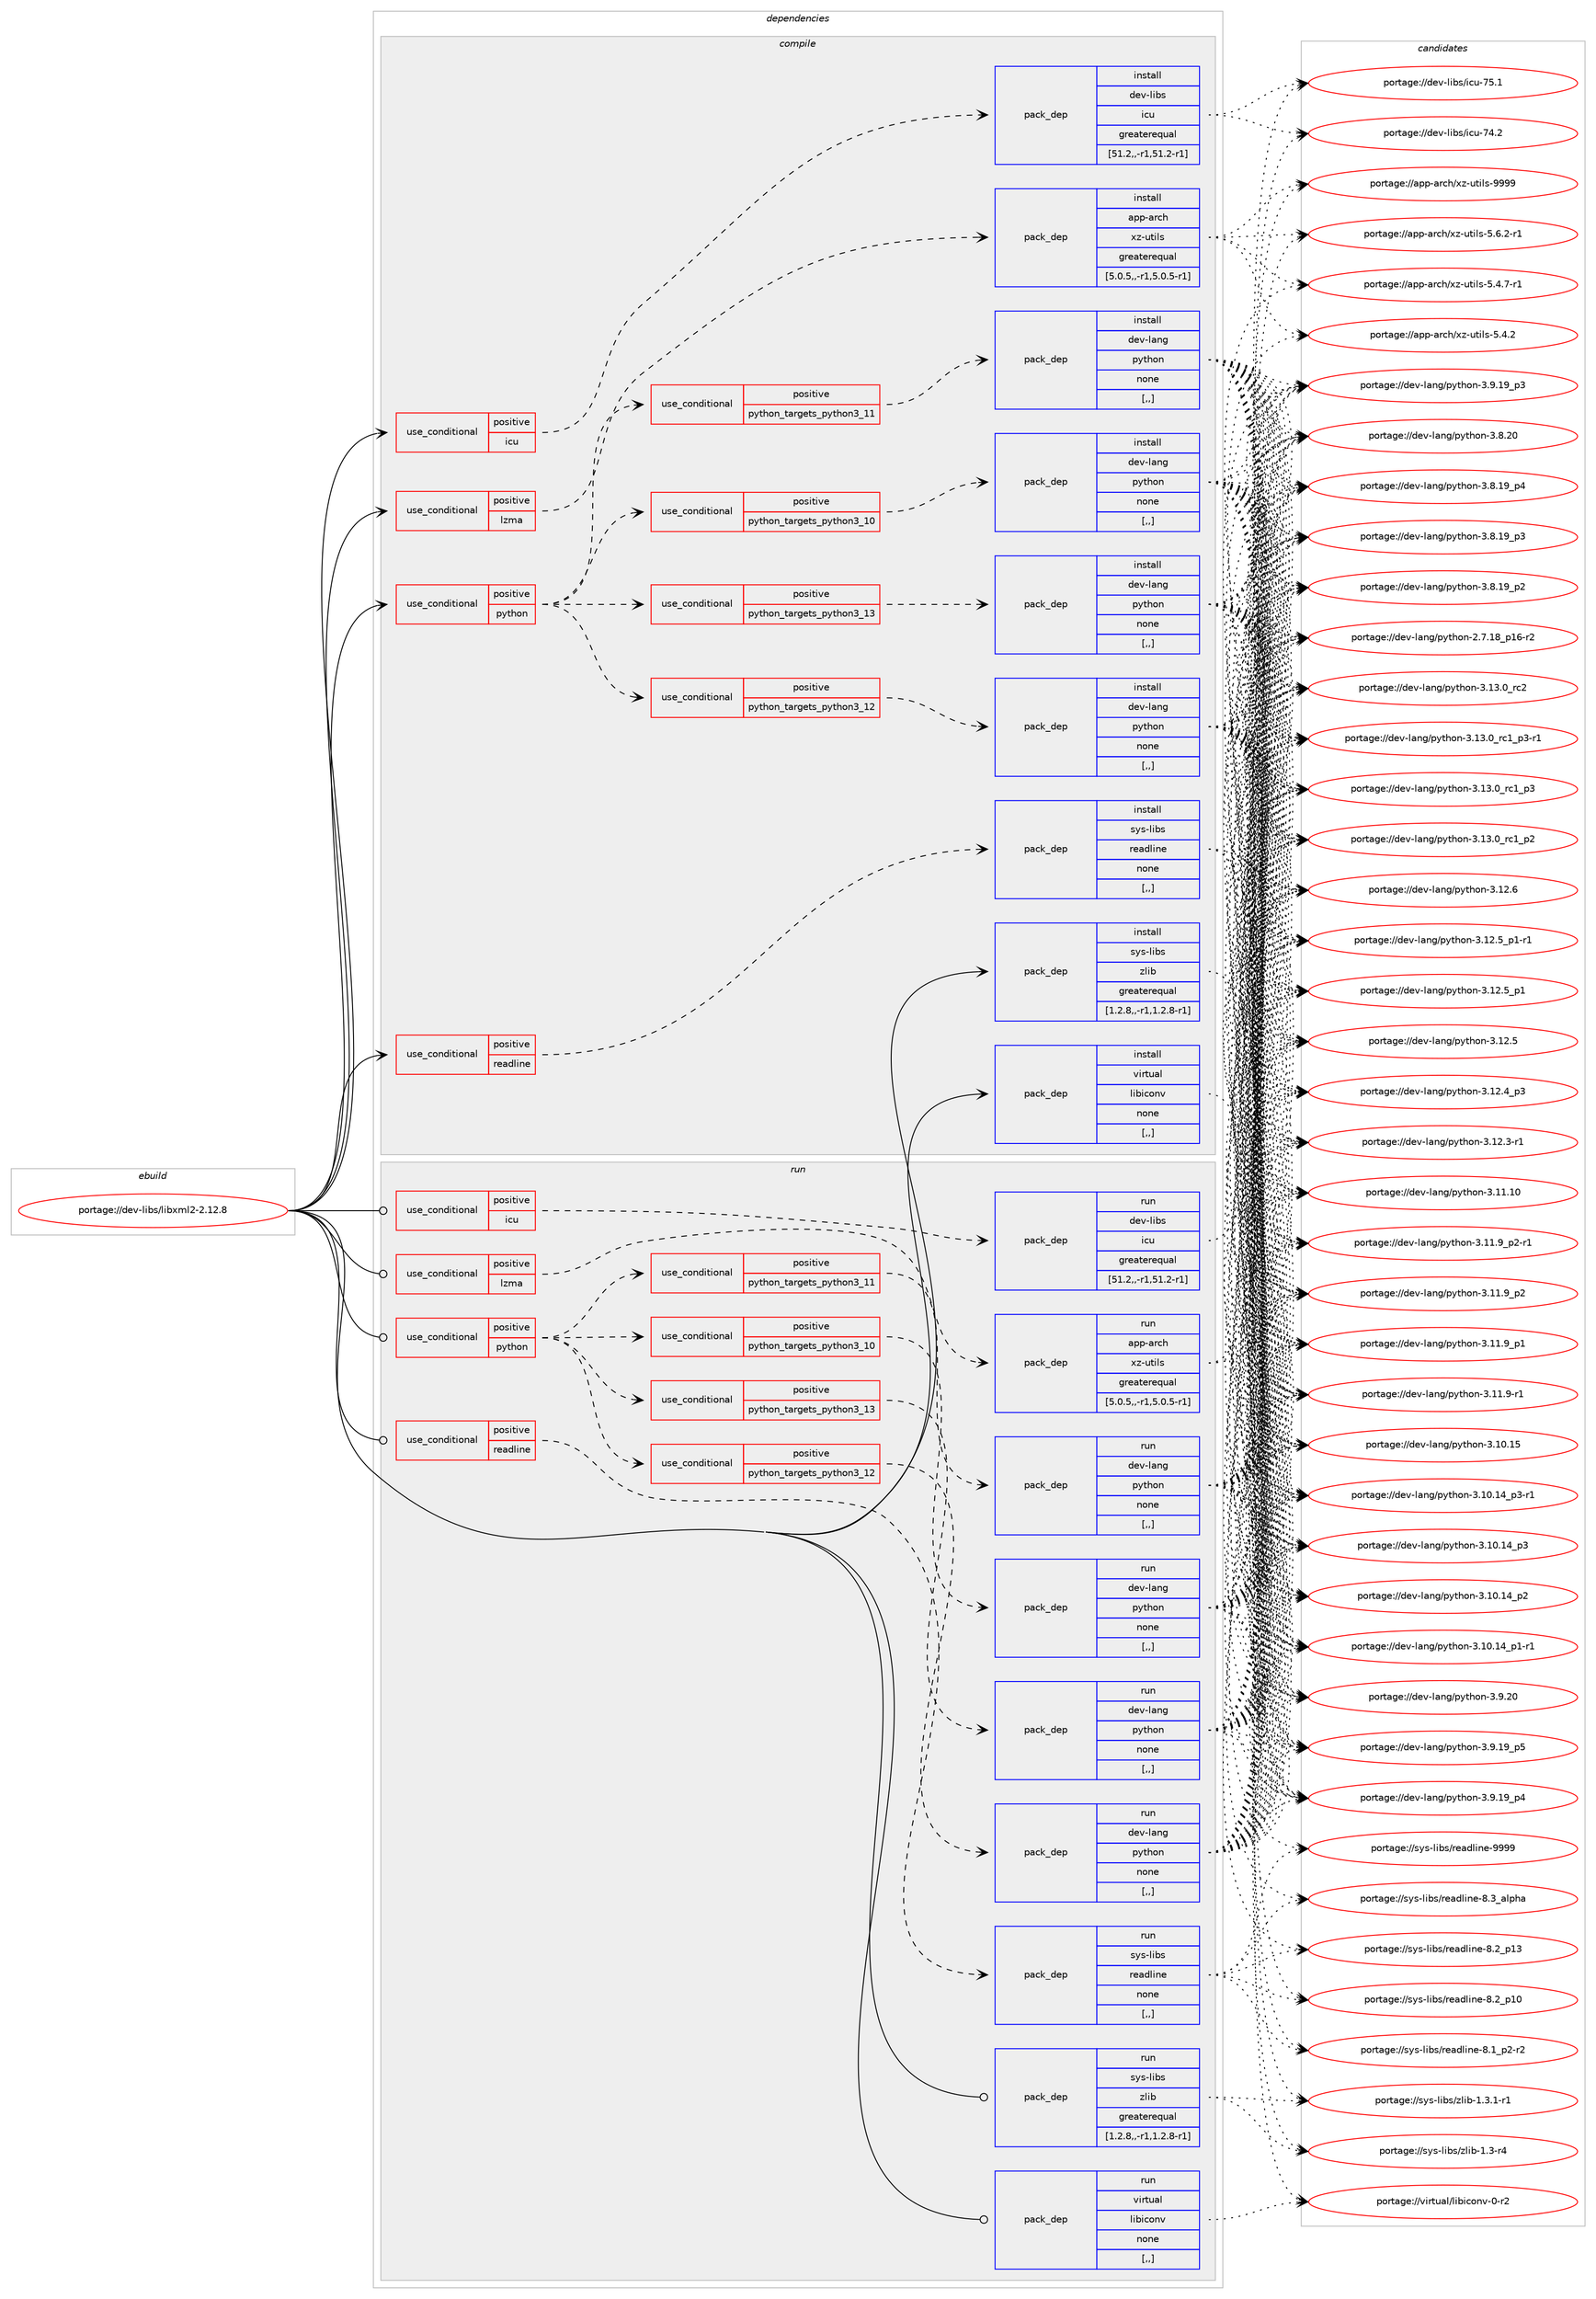 digraph prolog {

# *************
# Graph options
# *************

newrank=true;
concentrate=true;
compound=true;
graph [rankdir=LR,fontname=Helvetica,fontsize=10,ranksep=1.5];#, ranksep=2.5, nodesep=0.2];
edge  [arrowhead=vee];
node  [fontname=Helvetica,fontsize=10];

# **********
# The ebuild
# **********

subgraph cluster_leftcol {
color=gray;
label=<<i>ebuild</i>>;
id [label="portage://dev-libs/libxml2-2.12.8", color=red, width=4, href="../dev-libs/libxml2-2.12.8.svg"];
}

# ****************
# The dependencies
# ****************

subgraph cluster_midcol {
color=gray;
label=<<i>dependencies</i>>;
subgraph cluster_compile {
fillcolor="#eeeeee";
style=filled;
label=<<i>compile</i>>;
subgraph cond157562 {
dependency605996 [label=<<TABLE BORDER="0" CELLBORDER="1" CELLSPACING="0" CELLPADDING="4"><TR><TD ROWSPAN="3" CELLPADDING="10">use_conditional</TD></TR><TR><TD>positive</TD></TR><TR><TD>icu</TD></TR></TABLE>>, shape=none, color=red];
subgraph pack443668 {
dependency605997 [label=<<TABLE BORDER="0" CELLBORDER="1" CELLSPACING="0" CELLPADDING="4" WIDTH="220"><TR><TD ROWSPAN="6" CELLPADDING="30">pack_dep</TD></TR><TR><TD WIDTH="110">install</TD></TR><TR><TD>dev-libs</TD></TR><TR><TD>icu</TD></TR><TR><TD>greaterequal</TD></TR><TR><TD>[51.2,,-r1,51.2-r1]</TD></TR></TABLE>>, shape=none, color=blue];
}
dependency605996:e -> dependency605997:w [weight=20,style="dashed",arrowhead="vee"];
}
id:e -> dependency605996:w [weight=20,style="solid",arrowhead="vee"];
subgraph cond157563 {
dependency605998 [label=<<TABLE BORDER="0" CELLBORDER="1" CELLSPACING="0" CELLPADDING="4"><TR><TD ROWSPAN="3" CELLPADDING="10">use_conditional</TD></TR><TR><TD>positive</TD></TR><TR><TD>lzma</TD></TR></TABLE>>, shape=none, color=red];
subgraph pack443669 {
dependency605999 [label=<<TABLE BORDER="0" CELLBORDER="1" CELLSPACING="0" CELLPADDING="4" WIDTH="220"><TR><TD ROWSPAN="6" CELLPADDING="30">pack_dep</TD></TR><TR><TD WIDTH="110">install</TD></TR><TR><TD>app-arch</TD></TR><TR><TD>xz-utils</TD></TR><TR><TD>greaterequal</TD></TR><TR><TD>[5.0.5,,-r1,5.0.5-r1]</TD></TR></TABLE>>, shape=none, color=blue];
}
dependency605998:e -> dependency605999:w [weight=20,style="dashed",arrowhead="vee"];
}
id:e -> dependency605998:w [weight=20,style="solid",arrowhead="vee"];
subgraph cond157564 {
dependency606000 [label=<<TABLE BORDER="0" CELLBORDER="1" CELLSPACING="0" CELLPADDING="4"><TR><TD ROWSPAN="3" CELLPADDING="10">use_conditional</TD></TR><TR><TD>positive</TD></TR><TR><TD>python</TD></TR></TABLE>>, shape=none, color=red];
subgraph cond157565 {
dependency606001 [label=<<TABLE BORDER="0" CELLBORDER="1" CELLSPACING="0" CELLPADDING="4"><TR><TD ROWSPAN="3" CELLPADDING="10">use_conditional</TD></TR><TR><TD>positive</TD></TR><TR><TD>python_targets_python3_10</TD></TR></TABLE>>, shape=none, color=red];
subgraph pack443670 {
dependency606002 [label=<<TABLE BORDER="0" CELLBORDER="1" CELLSPACING="0" CELLPADDING="4" WIDTH="220"><TR><TD ROWSPAN="6" CELLPADDING="30">pack_dep</TD></TR><TR><TD WIDTH="110">install</TD></TR><TR><TD>dev-lang</TD></TR><TR><TD>python</TD></TR><TR><TD>none</TD></TR><TR><TD>[,,]</TD></TR></TABLE>>, shape=none, color=blue];
}
dependency606001:e -> dependency606002:w [weight=20,style="dashed",arrowhead="vee"];
}
dependency606000:e -> dependency606001:w [weight=20,style="dashed",arrowhead="vee"];
subgraph cond157566 {
dependency606003 [label=<<TABLE BORDER="0" CELLBORDER="1" CELLSPACING="0" CELLPADDING="4"><TR><TD ROWSPAN="3" CELLPADDING="10">use_conditional</TD></TR><TR><TD>positive</TD></TR><TR><TD>python_targets_python3_11</TD></TR></TABLE>>, shape=none, color=red];
subgraph pack443671 {
dependency606004 [label=<<TABLE BORDER="0" CELLBORDER="1" CELLSPACING="0" CELLPADDING="4" WIDTH="220"><TR><TD ROWSPAN="6" CELLPADDING="30">pack_dep</TD></TR><TR><TD WIDTH="110">install</TD></TR><TR><TD>dev-lang</TD></TR><TR><TD>python</TD></TR><TR><TD>none</TD></TR><TR><TD>[,,]</TD></TR></TABLE>>, shape=none, color=blue];
}
dependency606003:e -> dependency606004:w [weight=20,style="dashed",arrowhead="vee"];
}
dependency606000:e -> dependency606003:w [weight=20,style="dashed",arrowhead="vee"];
subgraph cond157567 {
dependency606005 [label=<<TABLE BORDER="0" CELLBORDER="1" CELLSPACING="0" CELLPADDING="4"><TR><TD ROWSPAN="3" CELLPADDING="10">use_conditional</TD></TR><TR><TD>positive</TD></TR><TR><TD>python_targets_python3_12</TD></TR></TABLE>>, shape=none, color=red];
subgraph pack443672 {
dependency606006 [label=<<TABLE BORDER="0" CELLBORDER="1" CELLSPACING="0" CELLPADDING="4" WIDTH="220"><TR><TD ROWSPAN="6" CELLPADDING="30">pack_dep</TD></TR><TR><TD WIDTH="110">install</TD></TR><TR><TD>dev-lang</TD></TR><TR><TD>python</TD></TR><TR><TD>none</TD></TR><TR><TD>[,,]</TD></TR></TABLE>>, shape=none, color=blue];
}
dependency606005:e -> dependency606006:w [weight=20,style="dashed",arrowhead="vee"];
}
dependency606000:e -> dependency606005:w [weight=20,style="dashed",arrowhead="vee"];
subgraph cond157568 {
dependency606007 [label=<<TABLE BORDER="0" CELLBORDER="1" CELLSPACING="0" CELLPADDING="4"><TR><TD ROWSPAN="3" CELLPADDING="10">use_conditional</TD></TR><TR><TD>positive</TD></TR><TR><TD>python_targets_python3_13</TD></TR></TABLE>>, shape=none, color=red];
subgraph pack443673 {
dependency606008 [label=<<TABLE BORDER="0" CELLBORDER="1" CELLSPACING="0" CELLPADDING="4" WIDTH="220"><TR><TD ROWSPAN="6" CELLPADDING="30">pack_dep</TD></TR><TR><TD WIDTH="110">install</TD></TR><TR><TD>dev-lang</TD></TR><TR><TD>python</TD></TR><TR><TD>none</TD></TR><TR><TD>[,,]</TD></TR></TABLE>>, shape=none, color=blue];
}
dependency606007:e -> dependency606008:w [weight=20,style="dashed",arrowhead="vee"];
}
dependency606000:e -> dependency606007:w [weight=20,style="dashed",arrowhead="vee"];
}
id:e -> dependency606000:w [weight=20,style="solid",arrowhead="vee"];
subgraph cond157569 {
dependency606009 [label=<<TABLE BORDER="0" CELLBORDER="1" CELLSPACING="0" CELLPADDING="4"><TR><TD ROWSPAN="3" CELLPADDING="10">use_conditional</TD></TR><TR><TD>positive</TD></TR><TR><TD>readline</TD></TR></TABLE>>, shape=none, color=red];
subgraph pack443674 {
dependency606010 [label=<<TABLE BORDER="0" CELLBORDER="1" CELLSPACING="0" CELLPADDING="4" WIDTH="220"><TR><TD ROWSPAN="6" CELLPADDING="30">pack_dep</TD></TR><TR><TD WIDTH="110">install</TD></TR><TR><TD>sys-libs</TD></TR><TR><TD>readline</TD></TR><TR><TD>none</TD></TR><TR><TD>[,,]</TD></TR></TABLE>>, shape=none, color=blue];
}
dependency606009:e -> dependency606010:w [weight=20,style="dashed",arrowhead="vee"];
}
id:e -> dependency606009:w [weight=20,style="solid",arrowhead="vee"];
subgraph pack443675 {
dependency606011 [label=<<TABLE BORDER="0" CELLBORDER="1" CELLSPACING="0" CELLPADDING="4" WIDTH="220"><TR><TD ROWSPAN="6" CELLPADDING="30">pack_dep</TD></TR><TR><TD WIDTH="110">install</TD></TR><TR><TD>sys-libs</TD></TR><TR><TD>zlib</TD></TR><TR><TD>greaterequal</TD></TR><TR><TD>[1.2.8,,-r1,1.2.8-r1]</TD></TR></TABLE>>, shape=none, color=blue];
}
id:e -> dependency606011:w [weight=20,style="solid",arrowhead="vee"];
subgraph pack443676 {
dependency606012 [label=<<TABLE BORDER="0" CELLBORDER="1" CELLSPACING="0" CELLPADDING="4" WIDTH="220"><TR><TD ROWSPAN="6" CELLPADDING="30">pack_dep</TD></TR><TR><TD WIDTH="110">install</TD></TR><TR><TD>virtual</TD></TR><TR><TD>libiconv</TD></TR><TR><TD>none</TD></TR><TR><TD>[,,]</TD></TR></TABLE>>, shape=none, color=blue];
}
id:e -> dependency606012:w [weight=20,style="solid",arrowhead="vee"];
}
subgraph cluster_compileandrun {
fillcolor="#eeeeee";
style=filled;
label=<<i>compile and run</i>>;
}
subgraph cluster_run {
fillcolor="#eeeeee";
style=filled;
label=<<i>run</i>>;
subgraph cond157570 {
dependency606013 [label=<<TABLE BORDER="0" CELLBORDER="1" CELLSPACING="0" CELLPADDING="4"><TR><TD ROWSPAN="3" CELLPADDING="10">use_conditional</TD></TR><TR><TD>positive</TD></TR><TR><TD>icu</TD></TR></TABLE>>, shape=none, color=red];
subgraph pack443677 {
dependency606014 [label=<<TABLE BORDER="0" CELLBORDER="1" CELLSPACING="0" CELLPADDING="4" WIDTH="220"><TR><TD ROWSPAN="6" CELLPADDING="30">pack_dep</TD></TR><TR><TD WIDTH="110">run</TD></TR><TR><TD>dev-libs</TD></TR><TR><TD>icu</TD></TR><TR><TD>greaterequal</TD></TR><TR><TD>[51.2,,-r1,51.2-r1]</TD></TR></TABLE>>, shape=none, color=blue];
}
dependency606013:e -> dependency606014:w [weight=20,style="dashed",arrowhead="vee"];
}
id:e -> dependency606013:w [weight=20,style="solid",arrowhead="odot"];
subgraph cond157571 {
dependency606015 [label=<<TABLE BORDER="0" CELLBORDER="1" CELLSPACING="0" CELLPADDING="4"><TR><TD ROWSPAN="3" CELLPADDING="10">use_conditional</TD></TR><TR><TD>positive</TD></TR><TR><TD>lzma</TD></TR></TABLE>>, shape=none, color=red];
subgraph pack443678 {
dependency606016 [label=<<TABLE BORDER="0" CELLBORDER="1" CELLSPACING="0" CELLPADDING="4" WIDTH="220"><TR><TD ROWSPAN="6" CELLPADDING="30">pack_dep</TD></TR><TR><TD WIDTH="110">run</TD></TR><TR><TD>app-arch</TD></TR><TR><TD>xz-utils</TD></TR><TR><TD>greaterequal</TD></TR><TR><TD>[5.0.5,,-r1,5.0.5-r1]</TD></TR></TABLE>>, shape=none, color=blue];
}
dependency606015:e -> dependency606016:w [weight=20,style="dashed",arrowhead="vee"];
}
id:e -> dependency606015:w [weight=20,style="solid",arrowhead="odot"];
subgraph cond157572 {
dependency606017 [label=<<TABLE BORDER="0" CELLBORDER="1" CELLSPACING="0" CELLPADDING="4"><TR><TD ROWSPAN="3" CELLPADDING="10">use_conditional</TD></TR><TR><TD>positive</TD></TR><TR><TD>python</TD></TR></TABLE>>, shape=none, color=red];
subgraph cond157573 {
dependency606018 [label=<<TABLE BORDER="0" CELLBORDER="1" CELLSPACING="0" CELLPADDING="4"><TR><TD ROWSPAN="3" CELLPADDING="10">use_conditional</TD></TR><TR><TD>positive</TD></TR><TR><TD>python_targets_python3_10</TD></TR></TABLE>>, shape=none, color=red];
subgraph pack443679 {
dependency606019 [label=<<TABLE BORDER="0" CELLBORDER="1" CELLSPACING="0" CELLPADDING="4" WIDTH="220"><TR><TD ROWSPAN="6" CELLPADDING="30">pack_dep</TD></TR><TR><TD WIDTH="110">run</TD></TR><TR><TD>dev-lang</TD></TR><TR><TD>python</TD></TR><TR><TD>none</TD></TR><TR><TD>[,,]</TD></TR></TABLE>>, shape=none, color=blue];
}
dependency606018:e -> dependency606019:w [weight=20,style="dashed",arrowhead="vee"];
}
dependency606017:e -> dependency606018:w [weight=20,style="dashed",arrowhead="vee"];
subgraph cond157574 {
dependency606020 [label=<<TABLE BORDER="0" CELLBORDER="1" CELLSPACING="0" CELLPADDING="4"><TR><TD ROWSPAN="3" CELLPADDING="10">use_conditional</TD></TR><TR><TD>positive</TD></TR><TR><TD>python_targets_python3_11</TD></TR></TABLE>>, shape=none, color=red];
subgraph pack443680 {
dependency606021 [label=<<TABLE BORDER="0" CELLBORDER="1" CELLSPACING="0" CELLPADDING="4" WIDTH="220"><TR><TD ROWSPAN="6" CELLPADDING="30">pack_dep</TD></TR><TR><TD WIDTH="110">run</TD></TR><TR><TD>dev-lang</TD></TR><TR><TD>python</TD></TR><TR><TD>none</TD></TR><TR><TD>[,,]</TD></TR></TABLE>>, shape=none, color=blue];
}
dependency606020:e -> dependency606021:w [weight=20,style="dashed",arrowhead="vee"];
}
dependency606017:e -> dependency606020:w [weight=20,style="dashed",arrowhead="vee"];
subgraph cond157575 {
dependency606022 [label=<<TABLE BORDER="0" CELLBORDER="1" CELLSPACING="0" CELLPADDING="4"><TR><TD ROWSPAN="3" CELLPADDING="10">use_conditional</TD></TR><TR><TD>positive</TD></TR><TR><TD>python_targets_python3_12</TD></TR></TABLE>>, shape=none, color=red];
subgraph pack443681 {
dependency606023 [label=<<TABLE BORDER="0" CELLBORDER="1" CELLSPACING="0" CELLPADDING="4" WIDTH="220"><TR><TD ROWSPAN="6" CELLPADDING="30">pack_dep</TD></TR><TR><TD WIDTH="110">run</TD></TR><TR><TD>dev-lang</TD></TR><TR><TD>python</TD></TR><TR><TD>none</TD></TR><TR><TD>[,,]</TD></TR></TABLE>>, shape=none, color=blue];
}
dependency606022:e -> dependency606023:w [weight=20,style="dashed",arrowhead="vee"];
}
dependency606017:e -> dependency606022:w [weight=20,style="dashed",arrowhead="vee"];
subgraph cond157576 {
dependency606024 [label=<<TABLE BORDER="0" CELLBORDER="1" CELLSPACING="0" CELLPADDING="4"><TR><TD ROWSPAN="3" CELLPADDING="10">use_conditional</TD></TR><TR><TD>positive</TD></TR><TR><TD>python_targets_python3_13</TD></TR></TABLE>>, shape=none, color=red];
subgraph pack443682 {
dependency606025 [label=<<TABLE BORDER="0" CELLBORDER="1" CELLSPACING="0" CELLPADDING="4" WIDTH="220"><TR><TD ROWSPAN="6" CELLPADDING="30">pack_dep</TD></TR><TR><TD WIDTH="110">run</TD></TR><TR><TD>dev-lang</TD></TR><TR><TD>python</TD></TR><TR><TD>none</TD></TR><TR><TD>[,,]</TD></TR></TABLE>>, shape=none, color=blue];
}
dependency606024:e -> dependency606025:w [weight=20,style="dashed",arrowhead="vee"];
}
dependency606017:e -> dependency606024:w [weight=20,style="dashed",arrowhead="vee"];
}
id:e -> dependency606017:w [weight=20,style="solid",arrowhead="odot"];
subgraph cond157577 {
dependency606026 [label=<<TABLE BORDER="0" CELLBORDER="1" CELLSPACING="0" CELLPADDING="4"><TR><TD ROWSPAN="3" CELLPADDING="10">use_conditional</TD></TR><TR><TD>positive</TD></TR><TR><TD>readline</TD></TR></TABLE>>, shape=none, color=red];
subgraph pack443683 {
dependency606027 [label=<<TABLE BORDER="0" CELLBORDER="1" CELLSPACING="0" CELLPADDING="4" WIDTH="220"><TR><TD ROWSPAN="6" CELLPADDING="30">pack_dep</TD></TR><TR><TD WIDTH="110">run</TD></TR><TR><TD>sys-libs</TD></TR><TR><TD>readline</TD></TR><TR><TD>none</TD></TR><TR><TD>[,,]</TD></TR></TABLE>>, shape=none, color=blue];
}
dependency606026:e -> dependency606027:w [weight=20,style="dashed",arrowhead="vee"];
}
id:e -> dependency606026:w [weight=20,style="solid",arrowhead="odot"];
subgraph pack443684 {
dependency606028 [label=<<TABLE BORDER="0" CELLBORDER="1" CELLSPACING="0" CELLPADDING="4" WIDTH="220"><TR><TD ROWSPAN="6" CELLPADDING="30">pack_dep</TD></TR><TR><TD WIDTH="110">run</TD></TR><TR><TD>sys-libs</TD></TR><TR><TD>zlib</TD></TR><TR><TD>greaterequal</TD></TR><TR><TD>[1.2.8,,-r1,1.2.8-r1]</TD></TR></TABLE>>, shape=none, color=blue];
}
id:e -> dependency606028:w [weight=20,style="solid",arrowhead="odot"];
subgraph pack443685 {
dependency606029 [label=<<TABLE BORDER="0" CELLBORDER="1" CELLSPACING="0" CELLPADDING="4" WIDTH="220"><TR><TD ROWSPAN="6" CELLPADDING="30">pack_dep</TD></TR><TR><TD WIDTH="110">run</TD></TR><TR><TD>virtual</TD></TR><TR><TD>libiconv</TD></TR><TR><TD>none</TD></TR><TR><TD>[,,]</TD></TR></TABLE>>, shape=none, color=blue];
}
id:e -> dependency606029:w [weight=20,style="solid",arrowhead="odot"];
}
}

# **************
# The candidates
# **************

subgraph cluster_choices {
rank=same;
color=gray;
label=<<i>candidates</i>>;

subgraph choice443668 {
color=black;
nodesep=1;
choice100101118451081059811547105991174555534649 [label="portage://dev-libs/icu-75.1", color=red, width=4,href="../dev-libs/icu-75.1.svg"];
choice100101118451081059811547105991174555524650 [label="portage://dev-libs/icu-74.2", color=red, width=4,href="../dev-libs/icu-74.2.svg"];
dependency605997:e -> choice100101118451081059811547105991174555534649:w [style=dotted,weight="100"];
dependency605997:e -> choice100101118451081059811547105991174555524650:w [style=dotted,weight="100"];
}
subgraph choice443669 {
color=black;
nodesep=1;
choice9711211245971149910447120122451171161051081154557575757 [label="portage://app-arch/xz-utils-9999", color=red, width=4,href="../app-arch/xz-utils-9999.svg"];
choice9711211245971149910447120122451171161051081154553465446504511449 [label="portage://app-arch/xz-utils-5.6.2-r1", color=red, width=4,href="../app-arch/xz-utils-5.6.2-r1.svg"];
choice9711211245971149910447120122451171161051081154553465246554511449 [label="portage://app-arch/xz-utils-5.4.7-r1", color=red, width=4,href="../app-arch/xz-utils-5.4.7-r1.svg"];
choice971121124597114991044712012245117116105108115455346524650 [label="portage://app-arch/xz-utils-5.4.2", color=red, width=4,href="../app-arch/xz-utils-5.4.2.svg"];
dependency605999:e -> choice9711211245971149910447120122451171161051081154557575757:w [style=dotted,weight="100"];
dependency605999:e -> choice9711211245971149910447120122451171161051081154553465446504511449:w [style=dotted,weight="100"];
dependency605999:e -> choice9711211245971149910447120122451171161051081154553465246554511449:w [style=dotted,weight="100"];
dependency605999:e -> choice971121124597114991044712012245117116105108115455346524650:w [style=dotted,weight="100"];
}
subgraph choice443670 {
color=black;
nodesep=1;
choice10010111845108971101034711212111610411111045514649514648951149950 [label="portage://dev-lang/python-3.13.0_rc2", color=red, width=4,href="../dev-lang/python-3.13.0_rc2.svg"];
choice1001011184510897110103471121211161041111104551464951464895114994995112514511449 [label="portage://dev-lang/python-3.13.0_rc1_p3-r1", color=red, width=4,href="../dev-lang/python-3.13.0_rc1_p3-r1.svg"];
choice100101118451089711010347112121116104111110455146495146489511499499511251 [label="portage://dev-lang/python-3.13.0_rc1_p3", color=red, width=4,href="../dev-lang/python-3.13.0_rc1_p3.svg"];
choice100101118451089711010347112121116104111110455146495146489511499499511250 [label="portage://dev-lang/python-3.13.0_rc1_p2", color=red, width=4,href="../dev-lang/python-3.13.0_rc1_p2.svg"];
choice10010111845108971101034711212111610411111045514649504654 [label="portage://dev-lang/python-3.12.6", color=red, width=4,href="../dev-lang/python-3.12.6.svg"];
choice1001011184510897110103471121211161041111104551464950465395112494511449 [label="portage://dev-lang/python-3.12.5_p1-r1", color=red, width=4,href="../dev-lang/python-3.12.5_p1-r1.svg"];
choice100101118451089711010347112121116104111110455146495046539511249 [label="portage://dev-lang/python-3.12.5_p1", color=red, width=4,href="../dev-lang/python-3.12.5_p1.svg"];
choice10010111845108971101034711212111610411111045514649504653 [label="portage://dev-lang/python-3.12.5", color=red, width=4,href="../dev-lang/python-3.12.5.svg"];
choice100101118451089711010347112121116104111110455146495046529511251 [label="portage://dev-lang/python-3.12.4_p3", color=red, width=4,href="../dev-lang/python-3.12.4_p3.svg"];
choice100101118451089711010347112121116104111110455146495046514511449 [label="portage://dev-lang/python-3.12.3-r1", color=red, width=4,href="../dev-lang/python-3.12.3-r1.svg"];
choice1001011184510897110103471121211161041111104551464949464948 [label="portage://dev-lang/python-3.11.10", color=red, width=4,href="../dev-lang/python-3.11.10.svg"];
choice1001011184510897110103471121211161041111104551464949465795112504511449 [label="portage://dev-lang/python-3.11.9_p2-r1", color=red, width=4,href="../dev-lang/python-3.11.9_p2-r1.svg"];
choice100101118451089711010347112121116104111110455146494946579511250 [label="portage://dev-lang/python-3.11.9_p2", color=red, width=4,href="../dev-lang/python-3.11.9_p2.svg"];
choice100101118451089711010347112121116104111110455146494946579511249 [label="portage://dev-lang/python-3.11.9_p1", color=red, width=4,href="../dev-lang/python-3.11.9_p1.svg"];
choice100101118451089711010347112121116104111110455146494946574511449 [label="portage://dev-lang/python-3.11.9-r1", color=red, width=4,href="../dev-lang/python-3.11.9-r1.svg"];
choice1001011184510897110103471121211161041111104551464948464953 [label="portage://dev-lang/python-3.10.15", color=red, width=4,href="../dev-lang/python-3.10.15.svg"];
choice100101118451089711010347112121116104111110455146494846495295112514511449 [label="portage://dev-lang/python-3.10.14_p3-r1", color=red, width=4,href="../dev-lang/python-3.10.14_p3-r1.svg"];
choice10010111845108971101034711212111610411111045514649484649529511251 [label="portage://dev-lang/python-3.10.14_p3", color=red, width=4,href="../dev-lang/python-3.10.14_p3.svg"];
choice10010111845108971101034711212111610411111045514649484649529511250 [label="portage://dev-lang/python-3.10.14_p2", color=red, width=4,href="../dev-lang/python-3.10.14_p2.svg"];
choice100101118451089711010347112121116104111110455146494846495295112494511449 [label="portage://dev-lang/python-3.10.14_p1-r1", color=red, width=4,href="../dev-lang/python-3.10.14_p1-r1.svg"];
choice10010111845108971101034711212111610411111045514657465048 [label="portage://dev-lang/python-3.9.20", color=red, width=4,href="../dev-lang/python-3.9.20.svg"];
choice100101118451089711010347112121116104111110455146574649579511253 [label="portage://dev-lang/python-3.9.19_p5", color=red, width=4,href="../dev-lang/python-3.9.19_p5.svg"];
choice100101118451089711010347112121116104111110455146574649579511252 [label="portage://dev-lang/python-3.9.19_p4", color=red, width=4,href="../dev-lang/python-3.9.19_p4.svg"];
choice100101118451089711010347112121116104111110455146574649579511251 [label="portage://dev-lang/python-3.9.19_p3", color=red, width=4,href="../dev-lang/python-3.9.19_p3.svg"];
choice10010111845108971101034711212111610411111045514656465048 [label="portage://dev-lang/python-3.8.20", color=red, width=4,href="../dev-lang/python-3.8.20.svg"];
choice100101118451089711010347112121116104111110455146564649579511252 [label="portage://dev-lang/python-3.8.19_p4", color=red, width=4,href="../dev-lang/python-3.8.19_p4.svg"];
choice100101118451089711010347112121116104111110455146564649579511251 [label="portage://dev-lang/python-3.8.19_p3", color=red, width=4,href="../dev-lang/python-3.8.19_p3.svg"];
choice100101118451089711010347112121116104111110455146564649579511250 [label="portage://dev-lang/python-3.8.19_p2", color=red, width=4,href="../dev-lang/python-3.8.19_p2.svg"];
choice100101118451089711010347112121116104111110455046554649569511249544511450 [label="portage://dev-lang/python-2.7.18_p16-r2", color=red, width=4,href="../dev-lang/python-2.7.18_p16-r2.svg"];
dependency606002:e -> choice10010111845108971101034711212111610411111045514649514648951149950:w [style=dotted,weight="100"];
dependency606002:e -> choice1001011184510897110103471121211161041111104551464951464895114994995112514511449:w [style=dotted,weight="100"];
dependency606002:e -> choice100101118451089711010347112121116104111110455146495146489511499499511251:w [style=dotted,weight="100"];
dependency606002:e -> choice100101118451089711010347112121116104111110455146495146489511499499511250:w [style=dotted,weight="100"];
dependency606002:e -> choice10010111845108971101034711212111610411111045514649504654:w [style=dotted,weight="100"];
dependency606002:e -> choice1001011184510897110103471121211161041111104551464950465395112494511449:w [style=dotted,weight="100"];
dependency606002:e -> choice100101118451089711010347112121116104111110455146495046539511249:w [style=dotted,weight="100"];
dependency606002:e -> choice10010111845108971101034711212111610411111045514649504653:w [style=dotted,weight="100"];
dependency606002:e -> choice100101118451089711010347112121116104111110455146495046529511251:w [style=dotted,weight="100"];
dependency606002:e -> choice100101118451089711010347112121116104111110455146495046514511449:w [style=dotted,weight="100"];
dependency606002:e -> choice1001011184510897110103471121211161041111104551464949464948:w [style=dotted,weight="100"];
dependency606002:e -> choice1001011184510897110103471121211161041111104551464949465795112504511449:w [style=dotted,weight="100"];
dependency606002:e -> choice100101118451089711010347112121116104111110455146494946579511250:w [style=dotted,weight="100"];
dependency606002:e -> choice100101118451089711010347112121116104111110455146494946579511249:w [style=dotted,weight="100"];
dependency606002:e -> choice100101118451089711010347112121116104111110455146494946574511449:w [style=dotted,weight="100"];
dependency606002:e -> choice1001011184510897110103471121211161041111104551464948464953:w [style=dotted,weight="100"];
dependency606002:e -> choice100101118451089711010347112121116104111110455146494846495295112514511449:w [style=dotted,weight="100"];
dependency606002:e -> choice10010111845108971101034711212111610411111045514649484649529511251:w [style=dotted,weight="100"];
dependency606002:e -> choice10010111845108971101034711212111610411111045514649484649529511250:w [style=dotted,weight="100"];
dependency606002:e -> choice100101118451089711010347112121116104111110455146494846495295112494511449:w [style=dotted,weight="100"];
dependency606002:e -> choice10010111845108971101034711212111610411111045514657465048:w [style=dotted,weight="100"];
dependency606002:e -> choice100101118451089711010347112121116104111110455146574649579511253:w [style=dotted,weight="100"];
dependency606002:e -> choice100101118451089711010347112121116104111110455146574649579511252:w [style=dotted,weight="100"];
dependency606002:e -> choice100101118451089711010347112121116104111110455146574649579511251:w [style=dotted,weight="100"];
dependency606002:e -> choice10010111845108971101034711212111610411111045514656465048:w [style=dotted,weight="100"];
dependency606002:e -> choice100101118451089711010347112121116104111110455146564649579511252:w [style=dotted,weight="100"];
dependency606002:e -> choice100101118451089711010347112121116104111110455146564649579511251:w [style=dotted,weight="100"];
dependency606002:e -> choice100101118451089711010347112121116104111110455146564649579511250:w [style=dotted,weight="100"];
dependency606002:e -> choice100101118451089711010347112121116104111110455046554649569511249544511450:w [style=dotted,weight="100"];
}
subgraph choice443671 {
color=black;
nodesep=1;
choice10010111845108971101034711212111610411111045514649514648951149950 [label="portage://dev-lang/python-3.13.0_rc2", color=red, width=4,href="../dev-lang/python-3.13.0_rc2.svg"];
choice1001011184510897110103471121211161041111104551464951464895114994995112514511449 [label="portage://dev-lang/python-3.13.0_rc1_p3-r1", color=red, width=4,href="../dev-lang/python-3.13.0_rc1_p3-r1.svg"];
choice100101118451089711010347112121116104111110455146495146489511499499511251 [label="portage://dev-lang/python-3.13.0_rc1_p3", color=red, width=4,href="../dev-lang/python-3.13.0_rc1_p3.svg"];
choice100101118451089711010347112121116104111110455146495146489511499499511250 [label="portage://dev-lang/python-3.13.0_rc1_p2", color=red, width=4,href="../dev-lang/python-3.13.0_rc1_p2.svg"];
choice10010111845108971101034711212111610411111045514649504654 [label="portage://dev-lang/python-3.12.6", color=red, width=4,href="../dev-lang/python-3.12.6.svg"];
choice1001011184510897110103471121211161041111104551464950465395112494511449 [label="portage://dev-lang/python-3.12.5_p1-r1", color=red, width=4,href="../dev-lang/python-3.12.5_p1-r1.svg"];
choice100101118451089711010347112121116104111110455146495046539511249 [label="portage://dev-lang/python-3.12.5_p1", color=red, width=4,href="../dev-lang/python-3.12.5_p1.svg"];
choice10010111845108971101034711212111610411111045514649504653 [label="portage://dev-lang/python-3.12.5", color=red, width=4,href="../dev-lang/python-3.12.5.svg"];
choice100101118451089711010347112121116104111110455146495046529511251 [label="portage://dev-lang/python-3.12.4_p3", color=red, width=4,href="../dev-lang/python-3.12.4_p3.svg"];
choice100101118451089711010347112121116104111110455146495046514511449 [label="portage://dev-lang/python-3.12.3-r1", color=red, width=4,href="../dev-lang/python-3.12.3-r1.svg"];
choice1001011184510897110103471121211161041111104551464949464948 [label="portage://dev-lang/python-3.11.10", color=red, width=4,href="../dev-lang/python-3.11.10.svg"];
choice1001011184510897110103471121211161041111104551464949465795112504511449 [label="portage://dev-lang/python-3.11.9_p2-r1", color=red, width=4,href="../dev-lang/python-3.11.9_p2-r1.svg"];
choice100101118451089711010347112121116104111110455146494946579511250 [label="portage://dev-lang/python-3.11.9_p2", color=red, width=4,href="../dev-lang/python-3.11.9_p2.svg"];
choice100101118451089711010347112121116104111110455146494946579511249 [label="portage://dev-lang/python-3.11.9_p1", color=red, width=4,href="../dev-lang/python-3.11.9_p1.svg"];
choice100101118451089711010347112121116104111110455146494946574511449 [label="portage://dev-lang/python-3.11.9-r1", color=red, width=4,href="../dev-lang/python-3.11.9-r1.svg"];
choice1001011184510897110103471121211161041111104551464948464953 [label="portage://dev-lang/python-3.10.15", color=red, width=4,href="../dev-lang/python-3.10.15.svg"];
choice100101118451089711010347112121116104111110455146494846495295112514511449 [label="portage://dev-lang/python-3.10.14_p3-r1", color=red, width=4,href="../dev-lang/python-3.10.14_p3-r1.svg"];
choice10010111845108971101034711212111610411111045514649484649529511251 [label="portage://dev-lang/python-3.10.14_p3", color=red, width=4,href="../dev-lang/python-3.10.14_p3.svg"];
choice10010111845108971101034711212111610411111045514649484649529511250 [label="portage://dev-lang/python-3.10.14_p2", color=red, width=4,href="../dev-lang/python-3.10.14_p2.svg"];
choice100101118451089711010347112121116104111110455146494846495295112494511449 [label="portage://dev-lang/python-3.10.14_p1-r1", color=red, width=4,href="../dev-lang/python-3.10.14_p1-r1.svg"];
choice10010111845108971101034711212111610411111045514657465048 [label="portage://dev-lang/python-3.9.20", color=red, width=4,href="../dev-lang/python-3.9.20.svg"];
choice100101118451089711010347112121116104111110455146574649579511253 [label="portage://dev-lang/python-3.9.19_p5", color=red, width=4,href="../dev-lang/python-3.9.19_p5.svg"];
choice100101118451089711010347112121116104111110455146574649579511252 [label="portage://dev-lang/python-3.9.19_p4", color=red, width=4,href="../dev-lang/python-3.9.19_p4.svg"];
choice100101118451089711010347112121116104111110455146574649579511251 [label="portage://dev-lang/python-3.9.19_p3", color=red, width=4,href="../dev-lang/python-3.9.19_p3.svg"];
choice10010111845108971101034711212111610411111045514656465048 [label="portage://dev-lang/python-3.8.20", color=red, width=4,href="../dev-lang/python-3.8.20.svg"];
choice100101118451089711010347112121116104111110455146564649579511252 [label="portage://dev-lang/python-3.8.19_p4", color=red, width=4,href="../dev-lang/python-3.8.19_p4.svg"];
choice100101118451089711010347112121116104111110455146564649579511251 [label="portage://dev-lang/python-3.8.19_p3", color=red, width=4,href="../dev-lang/python-3.8.19_p3.svg"];
choice100101118451089711010347112121116104111110455146564649579511250 [label="portage://dev-lang/python-3.8.19_p2", color=red, width=4,href="../dev-lang/python-3.8.19_p2.svg"];
choice100101118451089711010347112121116104111110455046554649569511249544511450 [label="portage://dev-lang/python-2.7.18_p16-r2", color=red, width=4,href="../dev-lang/python-2.7.18_p16-r2.svg"];
dependency606004:e -> choice10010111845108971101034711212111610411111045514649514648951149950:w [style=dotted,weight="100"];
dependency606004:e -> choice1001011184510897110103471121211161041111104551464951464895114994995112514511449:w [style=dotted,weight="100"];
dependency606004:e -> choice100101118451089711010347112121116104111110455146495146489511499499511251:w [style=dotted,weight="100"];
dependency606004:e -> choice100101118451089711010347112121116104111110455146495146489511499499511250:w [style=dotted,weight="100"];
dependency606004:e -> choice10010111845108971101034711212111610411111045514649504654:w [style=dotted,weight="100"];
dependency606004:e -> choice1001011184510897110103471121211161041111104551464950465395112494511449:w [style=dotted,weight="100"];
dependency606004:e -> choice100101118451089711010347112121116104111110455146495046539511249:w [style=dotted,weight="100"];
dependency606004:e -> choice10010111845108971101034711212111610411111045514649504653:w [style=dotted,weight="100"];
dependency606004:e -> choice100101118451089711010347112121116104111110455146495046529511251:w [style=dotted,weight="100"];
dependency606004:e -> choice100101118451089711010347112121116104111110455146495046514511449:w [style=dotted,weight="100"];
dependency606004:e -> choice1001011184510897110103471121211161041111104551464949464948:w [style=dotted,weight="100"];
dependency606004:e -> choice1001011184510897110103471121211161041111104551464949465795112504511449:w [style=dotted,weight="100"];
dependency606004:e -> choice100101118451089711010347112121116104111110455146494946579511250:w [style=dotted,weight="100"];
dependency606004:e -> choice100101118451089711010347112121116104111110455146494946579511249:w [style=dotted,weight="100"];
dependency606004:e -> choice100101118451089711010347112121116104111110455146494946574511449:w [style=dotted,weight="100"];
dependency606004:e -> choice1001011184510897110103471121211161041111104551464948464953:w [style=dotted,weight="100"];
dependency606004:e -> choice100101118451089711010347112121116104111110455146494846495295112514511449:w [style=dotted,weight="100"];
dependency606004:e -> choice10010111845108971101034711212111610411111045514649484649529511251:w [style=dotted,weight="100"];
dependency606004:e -> choice10010111845108971101034711212111610411111045514649484649529511250:w [style=dotted,weight="100"];
dependency606004:e -> choice100101118451089711010347112121116104111110455146494846495295112494511449:w [style=dotted,weight="100"];
dependency606004:e -> choice10010111845108971101034711212111610411111045514657465048:w [style=dotted,weight="100"];
dependency606004:e -> choice100101118451089711010347112121116104111110455146574649579511253:w [style=dotted,weight="100"];
dependency606004:e -> choice100101118451089711010347112121116104111110455146574649579511252:w [style=dotted,weight="100"];
dependency606004:e -> choice100101118451089711010347112121116104111110455146574649579511251:w [style=dotted,weight="100"];
dependency606004:e -> choice10010111845108971101034711212111610411111045514656465048:w [style=dotted,weight="100"];
dependency606004:e -> choice100101118451089711010347112121116104111110455146564649579511252:w [style=dotted,weight="100"];
dependency606004:e -> choice100101118451089711010347112121116104111110455146564649579511251:w [style=dotted,weight="100"];
dependency606004:e -> choice100101118451089711010347112121116104111110455146564649579511250:w [style=dotted,weight="100"];
dependency606004:e -> choice100101118451089711010347112121116104111110455046554649569511249544511450:w [style=dotted,weight="100"];
}
subgraph choice443672 {
color=black;
nodesep=1;
choice10010111845108971101034711212111610411111045514649514648951149950 [label="portage://dev-lang/python-3.13.0_rc2", color=red, width=4,href="../dev-lang/python-3.13.0_rc2.svg"];
choice1001011184510897110103471121211161041111104551464951464895114994995112514511449 [label="portage://dev-lang/python-3.13.0_rc1_p3-r1", color=red, width=4,href="../dev-lang/python-3.13.0_rc1_p3-r1.svg"];
choice100101118451089711010347112121116104111110455146495146489511499499511251 [label="portage://dev-lang/python-3.13.0_rc1_p3", color=red, width=4,href="../dev-lang/python-3.13.0_rc1_p3.svg"];
choice100101118451089711010347112121116104111110455146495146489511499499511250 [label="portage://dev-lang/python-3.13.0_rc1_p2", color=red, width=4,href="../dev-lang/python-3.13.0_rc1_p2.svg"];
choice10010111845108971101034711212111610411111045514649504654 [label="portage://dev-lang/python-3.12.6", color=red, width=4,href="../dev-lang/python-3.12.6.svg"];
choice1001011184510897110103471121211161041111104551464950465395112494511449 [label="portage://dev-lang/python-3.12.5_p1-r1", color=red, width=4,href="../dev-lang/python-3.12.5_p1-r1.svg"];
choice100101118451089711010347112121116104111110455146495046539511249 [label="portage://dev-lang/python-3.12.5_p1", color=red, width=4,href="../dev-lang/python-3.12.5_p1.svg"];
choice10010111845108971101034711212111610411111045514649504653 [label="portage://dev-lang/python-3.12.5", color=red, width=4,href="../dev-lang/python-3.12.5.svg"];
choice100101118451089711010347112121116104111110455146495046529511251 [label="portage://dev-lang/python-3.12.4_p3", color=red, width=4,href="../dev-lang/python-3.12.4_p3.svg"];
choice100101118451089711010347112121116104111110455146495046514511449 [label="portage://dev-lang/python-3.12.3-r1", color=red, width=4,href="../dev-lang/python-3.12.3-r1.svg"];
choice1001011184510897110103471121211161041111104551464949464948 [label="portage://dev-lang/python-3.11.10", color=red, width=4,href="../dev-lang/python-3.11.10.svg"];
choice1001011184510897110103471121211161041111104551464949465795112504511449 [label="portage://dev-lang/python-3.11.9_p2-r1", color=red, width=4,href="../dev-lang/python-3.11.9_p2-r1.svg"];
choice100101118451089711010347112121116104111110455146494946579511250 [label="portage://dev-lang/python-3.11.9_p2", color=red, width=4,href="../dev-lang/python-3.11.9_p2.svg"];
choice100101118451089711010347112121116104111110455146494946579511249 [label="portage://dev-lang/python-3.11.9_p1", color=red, width=4,href="../dev-lang/python-3.11.9_p1.svg"];
choice100101118451089711010347112121116104111110455146494946574511449 [label="portage://dev-lang/python-3.11.9-r1", color=red, width=4,href="../dev-lang/python-3.11.9-r1.svg"];
choice1001011184510897110103471121211161041111104551464948464953 [label="portage://dev-lang/python-3.10.15", color=red, width=4,href="../dev-lang/python-3.10.15.svg"];
choice100101118451089711010347112121116104111110455146494846495295112514511449 [label="portage://dev-lang/python-3.10.14_p3-r1", color=red, width=4,href="../dev-lang/python-3.10.14_p3-r1.svg"];
choice10010111845108971101034711212111610411111045514649484649529511251 [label="portage://dev-lang/python-3.10.14_p3", color=red, width=4,href="../dev-lang/python-3.10.14_p3.svg"];
choice10010111845108971101034711212111610411111045514649484649529511250 [label="portage://dev-lang/python-3.10.14_p2", color=red, width=4,href="../dev-lang/python-3.10.14_p2.svg"];
choice100101118451089711010347112121116104111110455146494846495295112494511449 [label="portage://dev-lang/python-3.10.14_p1-r1", color=red, width=4,href="../dev-lang/python-3.10.14_p1-r1.svg"];
choice10010111845108971101034711212111610411111045514657465048 [label="portage://dev-lang/python-3.9.20", color=red, width=4,href="../dev-lang/python-3.9.20.svg"];
choice100101118451089711010347112121116104111110455146574649579511253 [label="portage://dev-lang/python-3.9.19_p5", color=red, width=4,href="../dev-lang/python-3.9.19_p5.svg"];
choice100101118451089711010347112121116104111110455146574649579511252 [label="portage://dev-lang/python-3.9.19_p4", color=red, width=4,href="../dev-lang/python-3.9.19_p4.svg"];
choice100101118451089711010347112121116104111110455146574649579511251 [label="portage://dev-lang/python-3.9.19_p3", color=red, width=4,href="../dev-lang/python-3.9.19_p3.svg"];
choice10010111845108971101034711212111610411111045514656465048 [label="portage://dev-lang/python-3.8.20", color=red, width=4,href="../dev-lang/python-3.8.20.svg"];
choice100101118451089711010347112121116104111110455146564649579511252 [label="portage://dev-lang/python-3.8.19_p4", color=red, width=4,href="../dev-lang/python-3.8.19_p4.svg"];
choice100101118451089711010347112121116104111110455146564649579511251 [label="portage://dev-lang/python-3.8.19_p3", color=red, width=4,href="../dev-lang/python-3.8.19_p3.svg"];
choice100101118451089711010347112121116104111110455146564649579511250 [label="portage://dev-lang/python-3.8.19_p2", color=red, width=4,href="../dev-lang/python-3.8.19_p2.svg"];
choice100101118451089711010347112121116104111110455046554649569511249544511450 [label="portage://dev-lang/python-2.7.18_p16-r2", color=red, width=4,href="../dev-lang/python-2.7.18_p16-r2.svg"];
dependency606006:e -> choice10010111845108971101034711212111610411111045514649514648951149950:w [style=dotted,weight="100"];
dependency606006:e -> choice1001011184510897110103471121211161041111104551464951464895114994995112514511449:w [style=dotted,weight="100"];
dependency606006:e -> choice100101118451089711010347112121116104111110455146495146489511499499511251:w [style=dotted,weight="100"];
dependency606006:e -> choice100101118451089711010347112121116104111110455146495146489511499499511250:w [style=dotted,weight="100"];
dependency606006:e -> choice10010111845108971101034711212111610411111045514649504654:w [style=dotted,weight="100"];
dependency606006:e -> choice1001011184510897110103471121211161041111104551464950465395112494511449:w [style=dotted,weight="100"];
dependency606006:e -> choice100101118451089711010347112121116104111110455146495046539511249:w [style=dotted,weight="100"];
dependency606006:e -> choice10010111845108971101034711212111610411111045514649504653:w [style=dotted,weight="100"];
dependency606006:e -> choice100101118451089711010347112121116104111110455146495046529511251:w [style=dotted,weight="100"];
dependency606006:e -> choice100101118451089711010347112121116104111110455146495046514511449:w [style=dotted,weight="100"];
dependency606006:e -> choice1001011184510897110103471121211161041111104551464949464948:w [style=dotted,weight="100"];
dependency606006:e -> choice1001011184510897110103471121211161041111104551464949465795112504511449:w [style=dotted,weight="100"];
dependency606006:e -> choice100101118451089711010347112121116104111110455146494946579511250:w [style=dotted,weight="100"];
dependency606006:e -> choice100101118451089711010347112121116104111110455146494946579511249:w [style=dotted,weight="100"];
dependency606006:e -> choice100101118451089711010347112121116104111110455146494946574511449:w [style=dotted,weight="100"];
dependency606006:e -> choice1001011184510897110103471121211161041111104551464948464953:w [style=dotted,weight="100"];
dependency606006:e -> choice100101118451089711010347112121116104111110455146494846495295112514511449:w [style=dotted,weight="100"];
dependency606006:e -> choice10010111845108971101034711212111610411111045514649484649529511251:w [style=dotted,weight="100"];
dependency606006:e -> choice10010111845108971101034711212111610411111045514649484649529511250:w [style=dotted,weight="100"];
dependency606006:e -> choice100101118451089711010347112121116104111110455146494846495295112494511449:w [style=dotted,weight="100"];
dependency606006:e -> choice10010111845108971101034711212111610411111045514657465048:w [style=dotted,weight="100"];
dependency606006:e -> choice100101118451089711010347112121116104111110455146574649579511253:w [style=dotted,weight="100"];
dependency606006:e -> choice100101118451089711010347112121116104111110455146574649579511252:w [style=dotted,weight="100"];
dependency606006:e -> choice100101118451089711010347112121116104111110455146574649579511251:w [style=dotted,weight="100"];
dependency606006:e -> choice10010111845108971101034711212111610411111045514656465048:w [style=dotted,weight="100"];
dependency606006:e -> choice100101118451089711010347112121116104111110455146564649579511252:w [style=dotted,weight="100"];
dependency606006:e -> choice100101118451089711010347112121116104111110455146564649579511251:w [style=dotted,weight="100"];
dependency606006:e -> choice100101118451089711010347112121116104111110455146564649579511250:w [style=dotted,weight="100"];
dependency606006:e -> choice100101118451089711010347112121116104111110455046554649569511249544511450:w [style=dotted,weight="100"];
}
subgraph choice443673 {
color=black;
nodesep=1;
choice10010111845108971101034711212111610411111045514649514648951149950 [label="portage://dev-lang/python-3.13.0_rc2", color=red, width=4,href="../dev-lang/python-3.13.0_rc2.svg"];
choice1001011184510897110103471121211161041111104551464951464895114994995112514511449 [label="portage://dev-lang/python-3.13.0_rc1_p3-r1", color=red, width=4,href="../dev-lang/python-3.13.0_rc1_p3-r1.svg"];
choice100101118451089711010347112121116104111110455146495146489511499499511251 [label="portage://dev-lang/python-3.13.0_rc1_p3", color=red, width=4,href="../dev-lang/python-3.13.0_rc1_p3.svg"];
choice100101118451089711010347112121116104111110455146495146489511499499511250 [label="portage://dev-lang/python-3.13.0_rc1_p2", color=red, width=4,href="../dev-lang/python-3.13.0_rc1_p2.svg"];
choice10010111845108971101034711212111610411111045514649504654 [label="portage://dev-lang/python-3.12.6", color=red, width=4,href="../dev-lang/python-3.12.6.svg"];
choice1001011184510897110103471121211161041111104551464950465395112494511449 [label="portage://dev-lang/python-3.12.5_p1-r1", color=red, width=4,href="../dev-lang/python-3.12.5_p1-r1.svg"];
choice100101118451089711010347112121116104111110455146495046539511249 [label="portage://dev-lang/python-3.12.5_p1", color=red, width=4,href="../dev-lang/python-3.12.5_p1.svg"];
choice10010111845108971101034711212111610411111045514649504653 [label="portage://dev-lang/python-3.12.5", color=red, width=4,href="../dev-lang/python-3.12.5.svg"];
choice100101118451089711010347112121116104111110455146495046529511251 [label="portage://dev-lang/python-3.12.4_p3", color=red, width=4,href="../dev-lang/python-3.12.4_p3.svg"];
choice100101118451089711010347112121116104111110455146495046514511449 [label="portage://dev-lang/python-3.12.3-r1", color=red, width=4,href="../dev-lang/python-3.12.3-r1.svg"];
choice1001011184510897110103471121211161041111104551464949464948 [label="portage://dev-lang/python-3.11.10", color=red, width=4,href="../dev-lang/python-3.11.10.svg"];
choice1001011184510897110103471121211161041111104551464949465795112504511449 [label="portage://dev-lang/python-3.11.9_p2-r1", color=red, width=4,href="../dev-lang/python-3.11.9_p2-r1.svg"];
choice100101118451089711010347112121116104111110455146494946579511250 [label="portage://dev-lang/python-3.11.9_p2", color=red, width=4,href="../dev-lang/python-3.11.9_p2.svg"];
choice100101118451089711010347112121116104111110455146494946579511249 [label="portage://dev-lang/python-3.11.9_p1", color=red, width=4,href="../dev-lang/python-3.11.9_p1.svg"];
choice100101118451089711010347112121116104111110455146494946574511449 [label="portage://dev-lang/python-3.11.9-r1", color=red, width=4,href="../dev-lang/python-3.11.9-r1.svg"];
choice1001011184510897110103471121211161041111104551464948464953 [label="portage://dev-lang/python-3.10.15", color=red, width=4,href="../dev-lang/python-3.10.15.svg"];
choice100101118451089711010347112121116104111110455146494846495295112514511449 [label="portage://dev-lang/python-3.10.14_p3-r1", color=red, width=4,href="../dev-lang/python-3.10.14_p3-r1.svg"];
choice10010111845108971101034711212111610411111045514649484649529511251 [label="portage://dev-lang/python-3.10.14_p3", color=red, width=4,href="../dev-lang/python-3.10.14_p3.svg"];
choice10010111845108971101034711212111610411111045514649484649529511250 [label="portage://dev-lang/python-3.10.14_p2", color=red, width=4,href="../dev-lang/python-3.10.14_p2.svg"];
choice100101118451089711010347112121116104111110455146494846495295112494511449 [label="portage://dev-lang/python-3.10.14_p1-r1", color=red, width=4,href="../dev-lang/python-3.10.14_p1-r1.svg"];
choice10010111845108971101034711212111610411111045514657465048 [label="portage://dev-lang/python-3.9.20", color=red, width=4,href="../dev-lang/python-3.9.20.svg"];
choice100101118451089711010347112121116104111110455146574649579511253 [label="portage://dev-lang/python-3.9.19_p5", color=red, width=4,href="../dev-lang/python-3.9.19_p5.svg"];
choice100101118451089711010347112121116104111110455146574649579511252 [label="portage://dev-lang/python-3.9.19_p4", color=red, width=4,href="../dev-lang/python-3.9.19_p4.svg"];
choice100101118451089711010347112121116104111110455146574649579511251 [label="portage://dev-lang/python-3.9.19_p3", color=red, width=4,href="../dev-lang/python-3.9.19_p3.svg"];
choice10010111845108971101034711212111610411111045514656465048 [label="portage://dev-lang/python-3.8.20", color=red, width=4,href="../dev-lang/python-3.8.20.svg"];
choice100101118451089711010347112121116104111110455146564649579511252 [label="portage://dev-lang/python-3.8.19_p4", color=red, width=4,href="../dev-lang/python-3.8.19_p4.svg"];
choice100101118451089711010347112121116104111110455146564649579511251 [label="portage://dev-lang/python-3.8.19_p3", color=red, width=4,href="../dev-lang/python-3.8.19_p3.svg"];
choice100101118451089711010347112121116104111110455146564649579511250 [label="portage://dev-lang/python-3.8.19_p2", color=red, width=4,href="../dev-lang/python-3.8.19_p2.svg"];
choice100101118451089711010347112121116104111110455046554649569511249544511450 [label="portage://dev-lang/python-2.7.18_p16-r2", color=red, width=4,href="../dev-lang/python-2.7.18_p16-r2.svg"];
dependency606008:e -> choice10010111845108971101034711212111610411111045514649514648951149950:w [style=dotted,weight="100"];
dependency606008:e -> choice1001011184510897110103471121211161041111104551464951464895114994995112514511449:w [style=dotted,weight="100"];
dependency606008:e -> choice100101118451089711010347112121116104111110455146495146489511499499511251:w [style=dotted,weight="100"];
dependency606008:e -> choice100101118451089711010347112121116104111110455146495146489511499499511250:w [style=dotted,weight="100"];
dependency606008:e -> choice10010111845108971101034711212111610411111045514649504654:w [style=dotted,weight="100"];
dependency606008:e -> choice1001011184510897110103471121211161041111104551464950465395112494511449:w [style=dotted,weight="100"];
dependency606008:e -> choice100101118451089711010347112121116104111110455146495046539511249:w [style=dotted,weight="100"];
dependency606008:e -> choice10010111845108971101034711212111610411111045514649504653:w [style=dotted,weight="100"];
dependency606008:e -> choice100101118451089711010347112121116104111110455146495046529511251:w [style=dotted,weight="100"];
dependency606008:e -> choice100101118451089711010347112121116104111110455146495046514511449:w [style=dotted,weight="100"];
dependency606008:e -> choice1001011184510897110103471121211161041111104551464949464948:w [style=dotted,weight="100"];
dependency606008:e -> choice1001011184510897110103471121211161041111104551464949465795112504511449:w [style=dotted,weight="100"];
dependency606008:e -> choice100101118451089711010347112121116104111110455146494946579511250:w [style=dotted,weight="100"];
dependency606008:e -> choice100101118451089711010347112121116104111110455146494946579511249:w [style=dotted,weight="100"];
dependency606008:e -> choice100101118451089711010347112121116104111110455146494946574511449:w [style=dotted,weight="100"];
dependency606008:e -> choice1001011184510897110103471121211161041111104551464948464953:w [style=dotted,weight="100"];
dependency606008:e -> choice100101118451089711010347112121116104111110455146494846495295112514511449:w [style=dotted,weight="100"];
dependency606008:e -> choice10010111845108971101034711212111610411111045514649484649529511251:w [style=dotted,weight="100"];
dependency606008:e -> choice10010111845108971101034711212111610411111045514649484649529511250:w [style=dotted,weight="100"];
dependency606008:e -> choice100101118451089711010347112121116104111110455146494846495295112494511449:w [style=dotted,weight="100"];
dependency606008:e -> choice10010111845108971101034711212111610411111045514657465048:w [style=dotted,weight="100"];
dependency606008:e -> choice100101118451089711010347112121116104111110455146574649579511253:w [style=dotted,weight="100"];
dependency606008:e -> choice100101118451089711010347112121116104111110455146574649579511252:w [style=dotted,weight="100"];
dependency606008:e -> choice100101118451089711010347112121116104111110455146574649579511251:w [style=dotted,weight="100"];
dependency606008:e -> choice10010111845108971101034711212111610411111045514656465048:w [style=dotted,weight="100"];
dependency606008:e -> choice100101118451089711010347112121116104111110455146564649579511252:w [style=dotted,weight="100"];
dependency606008:e -> choice100101118451089711010347112121116104111110455146564649579511251:w [style=dotted,weight="100"];
dependency606008:e -> choice100101118451089711010347112121116104111110455146564649579511250:w [style=dotted,weight="100"];
dependency606008:e -> choice100101118451089711010347112121116104111110455046554649569511249544511450:w [style=dotted,weight="100"];
}
subgraph choice443674 {
color=black;
nodesep=1;
choice115121115451081059811547114101971001081051101014557575757 [label="portage://sys-libs/readline-9999", color=red, width=4,href="../sys-libs/readline-9999.svg"];
choice1151211154510810598115471141019710010810511010145564651959710811210497 [label="portage://sys-libs/readline-8.3_alpha", color=red, width=4,href="../sys-libs/readline-8.3_alpha.svg"];
choice1151211154510810598115471141019710010810511010145564650951124951 [label="portage://sys-libs/readline-8.2_p13", color=red, width=4,href="../sys-libs/readline-8.2_p13.svg"];
choice1151211154510810598115471141019710010810511010145564650951124948 [label="portage://sys-libs/readline-8.2_p10", color=red, width=4,href="../sys-libs/readline-8.2_p10.svg"];
choice115121115451081059811547114101971001081051101014556464995112504511450 [label="portage://sys-libs/readline-8.1_p2-r2", color=red, width=4,href="../sys-libs/readline-8.1_p2-r2.svg"];
dependency606010:e -> choice115121115451081059811547114101971001081051101014557575757:w [style=dotted,weight="100"];
dependency606010:e -> choice1151211154510810598115471141019710010810511010145564651959710811210497:w [style=dotted,weight="100"];
dependency606010:e -> choice1151211154510810598115471141019710010810511010145564650951124951:w [style=dotted,weight="100"];
dependency606010:e -> choice1151211154510810598115471141019710010810511010145564650951124948:w [style=dotted,weight="100"];
dependency606010:e -> choice115121115451081059811547114101971001081051101014556464995112504511450:w [style=dotted,weight="100"];
}
subgraph choice443675 {
color=black;
nodesep=1;
choice115121115451081059811547122108105984549465146494511449 [label="portage://sys-libs/zlib-1.3.1-r1", color=red, width=4,href="../sys-libs/zlib-1.3.1-r1.svg"];
choice11512111545108105981154712210810598454946514511452 [label="portage://sys-libs/zlib-1.3-r4", color=red, width=4,href="../sys-libs/zlib-1.3-r4.svg"];
dependency606011:e -> choice115121115451081059811547122108105984549465146494511449:w [style=dotted,weight="100"];
dependency606011:e -> choice11512111545108105981154712210810598454946514511452:w [style=dotted,weight="100"];
}
subgraph choice443676 {
color=black;
nodesep=1;
choice1181051141161179710847108105981059911111011845484511450 [label="portage://virtual/libiconv-0-r2", color=red, width=4,href="../virtual/libiconv-0-r2.svg"];
dependency606012:e -> choice1181051141161179710847108105981059911111011845484511450:w [style=dotted,weight="100"];
}
subgraph choice443677 {
color=black;
nodesep=1;
choice100101118451081059811547105991174555534649 [label="portage://dev-libs/icu-75.1", color=red, width=4,href="../dev-libs/icu-75.1.svg"];
choice100101118451081059811547105991174555524650 [label="portage://dev-libs/icu-74.2", color=red, width=4,href="../dev-libs/icu-74.2.svg"];
dependency606014:e -> choice100101118451081059811547105991174555534649:w [style=dotted,weight="100"];
dependency606014:e -> choice100101118451081059811547105991174555524650:w [style=dotted,weight="100"];
}
subgraph choice443678 {
color=black;
nodesep=1;
choice9711211245971149910447120122451171161051081154557575757 [label="portage://app-arch/xz-utils-9999", color=red, width=4,href="../app-arch/xz-utils-9999.svg"];
choice9711211245971149910447120122451171161051081154553465446504511449 [label="portage://app-arch/xz-utils-5.6.2-r1", color=red, width=4,href="../app-arch/xz-utils-5.6.2-r1.svg"];
choice9711211245971149910447120122451171161051081154553465246554511449 [label="portage://app-arch/xz-utils-5.4.7-r1", color=red, width=4,href="../app-arch/xz-utils-5.4.7-r1.svg"];
choice971121124597114991044712012245117116105108115455346524650 [label="portage://app-arch/xz-utils-5.4.2", color=red, width=4,href="../app-arch/xz-utils-5.4.2.svg"];
dependency606016:e -> choice9711211245971149910447120122451171161051081154557575757:w [style=dotted,weight="100"];
dependency606016:e -> choice9711211245971149910447120122451171161051081154553465446504511449:w [style=dotted,weight="100"];
dependency606016:e -> choice9711211245971149910447120122451171161051081154553465246554511449:w [style=dotted,weight="100"];
dependency606016:e -> choice971121124597114991044712012245117116105108115455346524650:w [style=dotted,weight="100"];
}
subgraph choice443679 {
color=black;
nodesep=1;
choice10010111845108971101034711212111610411111045514649514648951149950 [label="portage://dev-lang/python-3.13.0_rc2", color=red, width=4,href="../dev-lang/python-3.13.0_rc2.svg"];
choice1001011184510897110103471121211161041111104551464951464895114994995112514511449 [label="portage://dev-lang/python-3.13.0_rc1_p3-r1", color=red, width=4,href="../dev-lang/python-3.13.0_rc1_p3-r1.svg"];
choice100101118451089711010347112121116104111110455146495146489511499499511251 [label="portage://dev-lang/python-3.13.0_rc1_p3", color=red, width=4,href="../dev-lang/python-3.13.0_rc1_p3.svg"];
choice100101118451089711010347112121116104111110455146495146489511499499511250 [label="portage://dev-lang/python-3.13.0_rc1_p2", color=red, width=4,href="../dev-lang/python-3.13.0_rc1_p2.svg"];
choice10010111845108971101034711212111610411111045514649504654 [label="portage://dev-lang/python-3.12.6", color=red, width=4,href="../dev-lang/python-3.12.6.svg"];
choice1001011184510897110103471121211161041111104551464950465395112494511449 [label="portage://dev-lang/python-3.12.5_p1-r1", color=red, width=4,href="../dev-lang/python-3.12.5_p1-r1.svg"];
choice100101118451089711010347112121116104111110455146495046539511249 [label="portage://dev-lang/python-3.12.5_p1", color=red, width=4,href="../dev-lang/python-3.12.5_p1.svg"];
choice10010111845108971101034711212111610411111045514649504653 [label="portage://dev-lang/python-3.12.5", color=red, width=4,href="../dev-lang/python-3.12.5.svg"];
choice100101118451089711010347112121116104111110455146495046529511251 [label="portage://dev-lang/python-3.12.4_p3", color=red, width=4,href="../dev-lang/python-3.12.4_p3.svg"];
choice100101118451089711010347112121116104111110455146495046514511449 [label="portage://dev-lang/python-3.12.3-r1", color=red, width=4,href="../dev-lang/python-3.12.3-r1.svg"];
choice1001011184510897110103471121211161041111104551464949464948 [label="portage://dev-lang/python-3.11.10", color=red, width=4,href="../dev-lang/python-3.11.10.svg"];
choice1001011184510897110103471121211161041111104551464949465795112504511449 [label="portage://dev-lang/python-3.11.9_p2-r1", color=red, width=4,href="../dev-lang/python-3.11.9_p2-r1.svg"];
choice100101118451089711010347112121116104111110455146494946579511250 [label="portage://dev-lang/python-3.11.9_p2", color=red, width=4,href="../dev-lang/python-3.11.9_p2.svg"];
choice100101118451089711010347112121116104111110455146494946579511249 [label="portage://dev-lang/python-3.11.9_p1", color=red, width=4,href="../dev-lang/python-3.11.9_p1.svg"];
choice100101118451089711010347112121116104111110455146494946574511449 [label="portage://dev-lang/python-3.11.9-r1", color=red, width=4,href="../dev-lang/python-3.11.9-r1.svg"];
choice1001011184510897110103471121211161041111104551464948464953 [label="portage://dev-lang/python-3.10.15", color=red, width=4,href="../dev-lang/python-3.10.15.svg"];
choice100101118451089711010347112121116104111110455146494846495295112514511449 [label="portage://dev-lang/python-3.10.14_p3-r1", color=red, width=4,href="../dev-lang/python-3.10.14_p3-r1.svg"];
choice10010111845108971101034711212111610411111045514649484649529511251 [label="portage://dev-lang/python-3.10.14_p3", color=red, width=4,href="../dev-lang/python-3.10.14_p3.svg"];
choice10010111845108971101034711212111610411111045514649484649529511250 [label="portage://dev-lang/python-3.10.14_p2", color=red, width=4,href="../dev-lang/python-3.10.14_p2.svg"];
choice100101118451089711010347112121116104111110455146494846495295112494511449 [label="portage://dev-lang/python-3.10.14_p1-r1", color=red, width=4,href="../dev-lang/python-3.10.14_p1-r1.svg"];
choice10010111845108971101034711212111610411111045514657465048 [label="portage://dev-lang/python-3.9.20", color=red, width=4,href="../dev-lang/python-3.9.20.svg"];
choice100101118451089711010347112121116104111110455146574649579511253 [label="portage://dev-lang/python-3.9.19_p5", color=red, width=4,href="../dev-lang/python-3.9.19_p5.svg"];
choice100101118451089711010347112121116104111110455146574649579511252 [label="portage://dev-lang/python-3.9.19_p4", color=red, width=4,href="../dev-lang/python-3.9.19_p4.svg"];
choice100101118451089711010347112121116104111110455146574649579511251 [label="portage://dev-lang/python-3.9.19_p3", color=red, width=4,href="../dev-lang/python-3.9.19_p3.svg"];
choice10010111845108971101034711212111610411111045514656465048 [label="portage://dev-lang/python-3.8.20", color=red, width=4,href="../dev-lang/python-3.8.20.svg"];
choice100101118451089711010347112121116104111110455146564649579511252 [label="portage://dev-lang/python-3.8.19_p4", color=red, width=4,href="../dev-lang/python-3.8.19_p4.svg"];
choice100101118451089711010347112121116104111110455146564649579511251 [label="portage://dev-lang/python-3.8.19_p3", color=red, width=4,href="../dev-lang/python-3.8.19_p3.svg"];
choice100101118451089711010347112121116104111110455146564649579511250 [label="portage://dev-lang/python-3.8.19_p2", color=red, width=4,href="../dev-lang/python-3.8.19_p2.svg"];
choice100101118451089711010347112121116104111110455046554649569511249544511450 [label="portage://dev-lang/python-2.7.18_p16-r2", color=red, width=4,href="../dev-lang/python-2.7.18_p16-r2.svg"];
dependency606019:e -> choice10010111845108971101034711212111610411111045514649514648951149950:w [style=dotted,weight="100"];
dependency606019:e -> choice1001011184510897110103471121211161041111104551464951464895114994995112514511449:w [style=dotted,weight="100"];
dependency606019:e -> choice100101118451089711010347112121116104111110455146495146489511499499511251:w [style=dotted,weight="100"];
dependency606019:e -> choice100101118451089711010347112121116104111110455146495146489511499499511250:w [style=dotted,weight="100"];
dependency606019:e -> choice10010111845108971101034711212111610411111045514649504654:w [style=dotted,weight="100"];
dependency606019:e -> choice1001011184510897110103471121211161041111104551464950465395112494511449:w [style=dotted,weight="100"];
dependency606019:e -> choice100101118451089711010347112121116104111110455146495046539511249:w [style=dotted,weight="100"];
dependency606019:e -> choice10010111845108971101034711212111610411111045514649504653:w [style=dotted,weight="100"];
dependency606019:e -> choice100101118451089711010347112121116104111110455146495046529511251:w [style=dotted,weight="100"];
dependency606019:e -> choice100101118451089711010347112121116104111110455146495046514511449:w [style=dotted,weight="100"];
dependency606019:e -> choice1001011184510897110103471121211161041111104551464949464948:w [style=dotted,weight="100"];
dependency606019:e -> choice1001011184510897110103471121211161041111104551464949465795112504511449:w [style=dotted,weight="100"];
dependency606019:e -> choice100101118451089711010347112121116104111110455146494946579511250:w [style=dotted,weight="100"];
dependency606019:e -> choice100101118451089711010347112121116104111110455146494946579511249:w [style=dotted,weight="100"];
dependency606019:e -> choice100101118451089711010347112121116104111110455146494946574511449:w [style=dotted,weight="100"];
dependency606019:e -> choice1001011184510897110103471121211161041111104551464948464953:w [style=dotted,weight="100"];
dependency606019:e -> choice100101118451089711010347112121116104111110455146494846495295112514511449:w [style=dotted,weight="100"];
dependency606019:e -> choice10010111845108971101034711212111610411111045514649484649529511251:w [style=dotted,weight="100"];
dependency606019:e -> choice10010111845108971101034711212111610411111045514649484649529511250:w [style=dotted,weight="100"];
dependency606019:e -> choice100101118451089711010347112121116104111110455146494846495295112494511449:w [style=dotted,weight="100"];
dependency606019:e -> choice10010111845108971101034711212111610411111045514657465048:w [style=dotted,weight="100"];
dependency606019:e -> choice100101118451089711010347112121116104111110455146574649579511253:w [style=dotted,weight="100"];
dependency606019:e -> choice100101118451089711010347112121116104111110455146574649579511252:w [style=dotted,weight="100"];
dependency606019:e -> choice100101118451089711010347112121116104111110455146574649579511251:w [style=dotted,weight="100"];
dependency606019:e -> choice10010111845108971101034711212111610411111045514656465048:w [style=dotted,weight="100"];
dependency606019:e -> choice100101118451089711010347112121116104111110455146564649579511252:w [style=dotted,weight="100"];
dependency606019:e -> choice100101118451089711010347112121116104111110455146564649579511251:w [style=dotted,weight="100"];
dependency606019:e -> choice100101118451089711010347112121116104111110455146564649579511250:w [style=dotted,weight="100"];
dependency606019:e -> choice100101118451089711010347112121116104111110455046554649569511249544511450:w [style=dotted,weight="100"];
}
subgraph choice443680 {
color=black;
nodesep=1;
choice10010111845108971101034711212111610411111045514649514648951149950 [label="portage://dev-lang/python-3.13.0_rc2", color=red, width=4,href="../dev-lang/python-3.13.0_rc2.svg"];
choice1001011184510897110103471121211161041111104551464951464895114994995112514511449 [label="portage://dev-lang/python-3.13.0_rc1_p3-r1", color=red, width=4,href="../dev-lang/python-3.13.0_rc1_p3-r1.svg"];
choice100101118451089711010347112121116104111110455146495146489511499499511251 [label="portage://dev-lang/python-3.13.0_rc1_p3", color=red, width=4,href="../dev-lang/python-3.13.0_rc1_p3.svg"];
choice100101118451089711010347112121116104111110455146495146489511499499511250 [label="portage://dev-lang/python-3.13.0_rc1_p2", color=red, width=4,href="../dev-lang/python-3.13.0_rc1_p2.svg"];
choice10010111845108971101034711212111610411111045514649504654 [label="portage://dev-lang/python-3.12.6", color=red, width=4,href="../dev-lang/python-3.12.6.svg"];
choice1001011184510897110103471121211161041111104551464950465395112494511449 [label="portage://dev-lang/python-3.12.5_p1-r1", color=red, width=4,href="../dev-lang/python-3.12.5_p1-r1.svg"];
choice100101118451089711010347112121116104111110455146495046539511249 [label="portage://dev-lang/python-3.12.5_p1", color=red, width=4,href="../dev-lang/python-3.12.5_p1.svg"];
choice10010111845108971101034711212111610411111045514649504653 [label="portage://dev-lang/python-3.12.5", color=red, width=4,href="../dev-lang/python-3.12.5.svg"];
choice100101118451089711010347112121116104111110455146495046529511251 [label="portage://dev-lang/python-3.12.4_p3", color=red, width=4,href="../dev-lang/python-3.12.4_p3.svg"];
choice100101118451089711010347112121116104111110455146495046514511449 [label="portage://dev-lang/python-3.12.3-r1", color=red, width=4,href="../dev-lang/python-3.12.3-r1.svg"];
choice1001011184510897110103471121211161041111104551464949464948 [label="portage://dev-lang/python-3.11.10", color=red, width=4,href="../dev-lang/python-3.11.10.svg"];
choice1001011184510897110103471121211161041111104551464949465795112504511449 [label="portage://dev-lang/python-3.11.9_p2-r1", color=red, width=4,href="../dev-lang/python-3.11.9_p2-r1.svg"];
choice100101118451089711010347112121116104111110455146494946579511250 [label="portage://dev-lang/python-3.11.9_p2", color=red, width=4,href="../dev-lang/python-3.11.9_p2.svg"];
choice100101118451089711010347112121116104111110455146494946579511249 [label="portage://dev-lang/python-3.11.9_p1", color=red, width=4,href="../dev-lang/python-3.11.9_p1.svg"];
choice100101118451089711010347112121116104111110455146494946574511449 [label="portage://dev-lang/python-3.11.9-r1", color=red, width=4,href="../dev-lang/python-3.11.9-r1.svg"];
choice1001011184510897110103471121211161041111104551464948464953 [label="portage://dev-lang/python-3.10.15", color=red, width=4,href="../dev-lang/python-3.10.15.svg"];
choice100101118451089711010347112121116104111110455146494846495295112514511449 [label="portage://dev-lang/python-3.10.14_p3-r1", color=red, width=4,href="../dev-lang/python-3.10.14_p3-r1.svg"];
choice10010111845108971101034711212111610411111045514649484649529511251 [label="portage://dev-lang/python-3.10.14_p3", color=red, width=4,href="../dev-lang/python-3.10.14_p3.svg"];
choice10010111845108971101034711212111610411111045514649484649529511250 [label="portage://dev-lang/python-3.10.14_p2", color=red, width=4,href="../dev-lang/python-3.10.14_p2.svg"];
choice100101118451089711010347112121116104111110455146494846495295112494511449 [label="portage://dev-lang/python-3.10.14_p1-r1", color=red, width=4,href="../dev-lang/python-3.10.14_p1-r1.svg"];
choice10010111845108971101034711212111610411111045514657465048 [label="portage://dev-lang/python-3.9.20", color=red, width=4,href="../dev-lang/python-3.9.20.svg"];
choice100101118451089711010347112121116104111110455146574649579511253 [label="portage://dev-lang/python-3.9.19_p5", color=red, width=4,href="../dev-lang/python-3.9.19_p5.svg"];
choice100101118451089711010347112121116104111110455146574649579511252 [label="portage://dev-lang/python-3.9.19_p4", color=red, width=4,href="../dev-lang/python-3.9.19_p4.svg"];
choice100101118451089711010347112121116104111110455146574649579511251 [label="portage://dev-lang/python-3.9.19_p3", color=red, width=4,href="../dev-lang/python-3.9.19_p3.svg"];
choice10010111845108971101034711212111610411111045514656465048 [label="portage://dev-lang/python-3.8.20", color=red, width=4,href="../dev-lang/python-3.8.20.svg"];
choice100101118451089711010347112121116104111110455146564649579511252 [label="portage://dev-lang/python-3.8.19_p4", color=red, width=4,href="../dev-lang/python-3.8.19_p4.svg"];
choice100101118451089711010347112121116104111110455146564649579511251 [label="portage://dev-lang/python-3.8.19_p3", color=red, width=4,href="../dev-lang/python-3.8.19_p3.svg"];
choice100101118451089711010347112121116104111110455146564649579511250 [label="portage://dev-lang/python-3.8.19_p2", color=red, width=4,href="../dev-lang/python-3.8.19_p2.svg"];
choice100101118451089711010347112121116104111110455046554649569511249544511450 [label="portage://dev-lang/python-2.7.18_p16-r2", color=red, width=4,href="../dev-lang/python-2.7.18_p16-r2.svg"];
dependency606021:e -> choice10010111845108971101034711212111610411111045514649514648951149950:w [style=dotted,weight="100"];
dependency606021:e -> choice1001011184510897110103471121211161041111104551464951464895114994995112514511449:w [style=dotted,weight="100"];
dependency606021:e -> choice100101118451089711010347112121116104111110455146495146489511499499511251:w [style=dotted,weight="100"];
dependency606021:e -> choice100101118451089711010347112121116104111110455146495146489511499499511250:w [style=dotted,weight="100"];
dependency606021:e -> choice10010111845108971101034711212111610411111045514649504654:w [style=dotted,weight="100"];
dependency606021:e -> choice1001011184510897110103471121211161041111104551464950465395112494511449:w [style=dotted,weight="100"];
dependency606021:e -> choice100101118451089711010347112121116104111110455146495046539511249:w [style=dotted,weight="100"];
dependency606021:e -> choice10010111845108971101034711212111610411111045514649504653:w [style=dotted,weight="100"];
dependency606021:e -> choice100101118451089711010347112121116104111110455146495046529511251:w [style=dotted,weight="100"];
dependency606021:e -> choice100101118451089711010347112121116104111110455146495046514511449:w [style=dotted,weight="100"];
dependency606021:e -> choice1001011184510897110103471121211161041111104551464949464948:w [style=dotted,weight="100"];
dependency606021:e -> choice1001011184510897110103471121211161041111104551464949465795112504511449:w [style=dotted,weight="100"];
dependency606021:e -> choice100101118451089711010347112121116104111110455146494946579511250:w [style=dotted,weight="100"];
dependency606021:e -> choice100101118451089711010347112121116104111110455146494946579511249:w [style=dotted,weight="100"];
dependency606021:e -> choice100101118451089711010347112121116104111110455146494946574511449:w [style=dotted,weight="100"];
dependency606021:e -> choice1001011184510897110103471121211161041111104551464948464953:w [style=dotted,weight="100"];
dependency606021:e -> choice100101118451089711010347112121116104111110455146494846495295112514511449:w [style=dotted,weight="100"];
dependency606021:e -> choice10010111845108971101034711212111610411111045514649484649529511251:w [style=dotted,weight="100"];
dependency606021:e -> choice10010111845108971101034711212111610411111045514649484649529511250:w [style=dotted,weight="100"];
dependency606021:e -> choice100101118451089711010347112121116104111110455146494846495295112494511449:w [style=dotted,weight="100"];
dependency606021:e -> choice10010111845108971101034711212111610411111045514657465048:w [style=dotted,weight="100"];
dependency606021:e -> choice100101118451089711010347112121116104111110455146574649579511253:w [style=dotted,weight="100"];
dependency606021:e -> choice100101118451089711010347112121116104111110455146574649579511252:w [style=dotted,weight="100"];
dependency606021:e -> choice100101118451089711010347112121116104111110455146574649579511251:w [style=dotted,weight="100"];
dependency606021:e -> choice10010111845108971101034711212111610411111045514656465048:w [style=dotted,weight="100"];
dependency606021:e -> choice100101118451089711010347112121116104111110455146564649579511252:w [style=dotted,weight="100"];
dependency606021:e -> choice100101118451089711010347112121116104111110455146564649579511251:w [style=dotted,weight="100"];
dependency606021:e -> choice100101118451089711010347112121116104111110455146564649579511250:w [style=dotted,weight="100"];
dependency606021:e -> choice100101118451089711010347112121116104111110455046554649569511249544511450:w [style=dotted,weight="100"];
}
subgraph choice443681 {
color=black;
nodesep=1;
choice10010111845108971101034711212111610411111045514649514648951149950 [label="portage://dev-lang/python-3.13.0_rc2", color=red, width=4,href="../dev-lang/python-3.13.0_rc2.svg"];
choice1001011184510897110103471121211161041111104551464951464895114994995112514511449 [label="portage://dev-lang/python-3.13.0_rc1_p3-r1", color=red, width=4,href="../dev-lang/python-3.13.0_rc1_p3-r1.svg"];
choice100101118451089711010347112121116104111110455146495146489511499499511251 [label="portage://dev-lang/python-3.13.0_rc1_p3", color=red, width=4,href="../dev-lang/python-3.13.0_rc1_p3.svg"];
choice100101118451089711010347112121116104111110455146495146489511499499511250 [label="portage://dev-lang/python-3.13.0_rc1_p2", color=red, width=4,href="../dev-lang/python-3.13.0_rc1_p2.svg"];
choice10010111845108971101034711212111610411111045514649504654 [label="portage://dev-lang/python-3.12.6", color=red, width=4,href="../dev-lang/python-3.12.6.svg"];
choice1001011184510897110103471121211161041111104551464950465395112494511449 [label="portage://dev-lang/python-3.12.5_p1-r1", color=red, width=4,href="../dev-lang/python-3.12.5_p1-r1.svg"];
choice100101118451089711010347112121116104111110455146495046539511249 [label="portage://dev-lang/python-3.12.5_p1", color=red, width=4,href="../dev-lang/python-3.12.5_p1.svg"];
choice10010111845108971101034711212111610411111045514649504653 [label="portage://dev-lang/python-3.12.5", color=red, width=4,href="../dev-lang/python-3.12.5.svg"];
choice100101118451089711010347112121116104111110455146495046529511251 [label="portage://dev-lang/python-3.12.4_p3", color=red, width=4,href="../dev-lang/python-3.12.4_p3.svg"];
choice100101118451089711010347112121116104111110455146495046514511449 [label="portage://dev-lang/python-3.12.3-r1", color=red, width=4,href="../dev-lang/python-3.12.3-r1.svg"];
choice1001011184510897110103471121211161041111104551464949464948 [label="portage://dev-lang/python-3.11.10", color=red, width=4,href="../dev-lang/python-3.11.10.svg"];
choice1001011184510897110103471121211161041111104551464949465795112504511449 [label="portage://dev-lang/python-3.11.9_p2-r1", color=red, width=4,href="../dev-lang/python-3.11.9_p2-r1.svg"];
choice100101118451089711010347112121116104111110455146494946579511250 [label="portage://dev-lang/python-3.11.9_p2", color=red, width=4,href="../dev-lang/python-3.11.9_p2.svg"];
choice100101118451089711010347112121116104111110455146494946579511249 [label="portage://dev-lang/python-3.11.9_p1", color=red, width=4,href="../dev-lang/python-3.11.9_p1.svg"];
choice100101118451089711010347112121116104111110455146494946574511449 [label="portage://dev-lang/python-3.11.9-r1", color=red, width=4,href="../dev-lang/python-3.11.9-r1.svg"];
choice1001011184510897110103471121211161041111104551464948464953 [label="portage://dev-lang/python-3.10.15", color=red, width=4,href="../dev-lang/python-3.10.15.svg"];
choice100101118451089711010347112121116104111110455146494846495295112514511449 [label="portage://dev-lang/python-3.10.14_p3-r1", color=red, width=4,href="../dev-lang/python-3.10.14_p3-r1.svg"];
choice10010111845108971101034711212111610411111045514649484649529511251 [label="portage://dev-lang/python-3.10.14_p3", color=red, width=4,href="../dev-lang/python-3.10.14_p3.svg"];
choice10010111845108971101034711212111610411111045514649484649529511250 [label="portage://dev-lang/python-3.10.14_p2", color=red, width=4,href="../dev-lang/python-3.10.14_p2.svg"];
choice100101118451089711010347112121116104111110455146494846495295112494511449 [label="portage://dev-lang/python-3.10.14_p1-r1", color=red, width=4,href="../dev-lang/python-3.10.14_p1-r1.svg"];
choice10010111845108971101034711212111610411111045514657465048 [label="portage://dev-lang/python-3.9.20", color=red, width=4,href="../dev-lang/python-3.9.20.svg"];
choice100101118451089711010347112121116104111110455146574649579511253 [label="portage://dev-lang/python-3.9.19_p5", color=red, width=4,href="../dev-lang/python-3.9.19_p5.svg"];
choice100101118451089711010347112121116104111110455146574649579511252 [label="portage://dev-lang/python-3.9.19_p4", color=red, width=4,href="../dev-lang/python-3.9.19_p4.svg"];
choice100101118451089711010347112121116104111110455146574649579511251 [label="portage://dev-lang/python-3.9.19_p3", color=red, width=4,href="../dev-lang/python-3.9.19_p3.svg"];
choice10010111845108971101034711212111610411111045514656465048 [label="portage://dev-lang/python-3.8.20", color=red, width=4,href="../dev-lang/python-3.8.20.svg"];
choice100101118451089711010347112121116104111110455146564649579511252 [label="portage://dev-lang/python-3.8.19_p4", color=red, width=4,href="../dev-lang/python-3.8.19_p4.svg"];
choice100101118451089711010347112121116104111110455146564649579511251 [label="portage://dev-lang/python-3.8.19_p3", color=red, width=4,href="../dev-lang/python-3.8.19_p3.svg"];
choice100101118451089711010347112121116104111110455146564649579511250 [label="portage://dev-lang/python-3.8.19_p2", color=red, width=4,href="../dev-lang/python-3.8.19_p2.svg"];
choice100101118451089711010347112121116104111110455046554649569511249544511450 [label="portage://dev-lang/python-2.7.18_p16-r2", color=red, width=4,href="../dev-lang/python-2.7.18_p16-r2.svg"];
dependency606023:e -> choice10010111845108971101034711212111610411111045514649514648951149950:w [style=dotted,weight="100"];
dependency606023:e -> choice1001011184510897110103471121211161041111104551464951464895114994995112514511449:w [style=dotted,weight="100"];
dependency606023:e -> choice100101118451089711010347112121116104111110455146495146489511499499511251:w [style=dotted,weight="100"];
dependency606023:e -> choice100101118451089711010347112121116104111110455146495146489511499499511250:w [style=dotted,weight="100"];
dependency606023:e -> choice10010111845108971101034711212111610411111045514649504654:w [style=dotted,weight="100"];
dependency606023:e -> choice1001011184510897110103471121211161041111104551464950465395112494511449:w [style=dotted,weight="100"];
dependency606023:e -> choice100101118451089711010347112121116104111110455146495046539511249:w [style=dotted,weight="100"];
dependency606023:e -> choice10010111845108971101034711212111610411111045514649504653:w [style=dotted,weight="100"];
dependency606023:e -> choice100101118451089711010347112121116104111110455146495046529511251:w [style=dotted,weight="100"];
dependency606023:e -> choice100101118451089711010347112121116104111110455146495046514511449:w [style=dotted,weight="100"];
dependency606023:e -> choice1001011184510897110103471121211161041111104551464949464948:w [style=dotted,weight="100"];
dependency606023:e -> choice1001011184510897110103471121211161041111104551464949465795112504511449:w [style=dotted,weight="100"];
dependency606023:e -> choice100101118451089711010347112121116104111110455146494946579511250:w [style=dotted,weight="100"];
dependency606023:e -> choice100101118451089711010347112121116104111110455146494946579511249:w [style=dotted,weight="100"];
dependency606023:e -> choice100101118451089711010347112121116104111110455146494946574511449:w [style=dotted,weight="100"];
dependency606023:e -> choice1001011184510897110103471121211161041111104551464948464953:w [style=dotted,weight="100"];
dependency606023:e -> choice100101118451089711010347112121116104111110455146494846495295112514511449:w [style=dotted,weight="100"];
dependency606023:e -> choice10010111845108971101034711212111610411111045514649484649529511251:w [style=dotted,weight="100"];
dependency606023:e -> choice10010111845108971101034711212111610411111045514649484649529511250:w [style=dotted,weight="100"];
dependency606023:e -> choice100101118451089711010347112121116104111110455146494846495295112494511449:w [style=dotted,weight="100"];
dependency606023:e -> choice10010111845108971101034711212111610411111045514657465048:w [style=dotted,weight="100"];
dependency606023:e -> choice100101118451089711010347112121116104111110455146574649579511253:w [style=dotted,weight="100"];
dependency606023:e -> choice100101118451089711010347112121116104111110455146574649579511252:w [style=dotted,weight="100"];
dependency606023:e -> choice100101118451089711010347112121116104111110455146574649579511251:w [style=dotted,weight="100"];
dependency606023:e -> choice10010111845108971101034711212111610411111045514656465048:w [style=dotted,weight="100"];
dependency606023:e -> choice100101118451089711010347112121116104111110455146564649579511252:w [style=dotted,weight="100"];
dependency606023:e -> choice100101118451089711010347112121116104111110455146564649579511251:w [style=dotted,weight="100"];
dependency606023:e -> choice100101118451089711010347112121116104111110455146564649579511250:w [style=dotted,weight="100"];
dependency606023:e -> choice100101118451089711010347112121116104111110455046554649569511249544511450:w [style=dotted,weight="100"];
}
subgraph choice443682 {
color=black;
nodesep=1;
choice10010111845108971101034711212111610411111045514649514648951149950 [label="portage://dev-lang/python-3.13.0_rc2", color=red, width=4,href="../dev-lang/python-3.13.0_rc2.svg"];
choice1001011184510897110103471121211161041111104551464951464895114994995112514511449 [label="portage://dev-lang/python-3.13.0_rc1_p3-r1", color=red, width=4,href="../dev-lang/python-3.13.0_rc1_p3-r1.svg"];
choice100101118451089711010347112121116104111110455146495146489511499499511251 [label="portage://dev-lang/python-3.13.0_rc1_p3", color=red, width=4,href="../dev-lang/python-3.13.0_rc1_p3.svg"];
choice100101118451089711010347112121116104111110455146495146489511499499511250 [label="portage://dev-lang/python-3.13.0_rc1_p2", color=red, width=4,href="../dev-lang/python-3.13.0_rc1_p2.svg"];
choice10010111845108971101034711212111610411111045514649504654 [label="portage://dev-lang/python-3.12.6", color=red, width=4,href="../dev-lang/python-3.12.6.svg"];
choice1001011184510897110103471121211161041111104551464950465395112494511449 [label="portage://dev-lang/python-3.12.5_p1-r1", color=red, width=4,href="../dev-lang/python-3.12.5_p1-r1.svg"];
choice100101118451089711010347112121116104111110455146495046539511249 [label="portage://dev-lang/python-3.12.5_p1", color=red, width=4,href="../dev-lang/python-3.12.5_p1.svg"];
choice10010111845108971101034711212111610411111045514649504653 [label="portage://dev-lang/python-3.12.5", color=red, width=4,href="../dev-lang/python-3.12.5.svg"];
choice100101118451089711010347112121116104111110455146495046529511251 [label="portage://dev-lang/python-3.12.4_p3", color=red, width=4,href="../dev-lang/python-3.12.4_p3.svg"];
choice100101118451089711010347112121116104111110455146495046514511449 [label="portage://dev-lang/python-3.12.3-r1", color=red, width=4,href="../dev-lang/python-3.12.3-r1.svg"];
choice1001011184510897110103471121211161041111104551464949464948 [label="portage://dev-lang/python-3.11.10", color=red, width=4,href="../dev-lang/python-3.11.10.svg"];
choice1001011184510897110103471121211161041111104551464949465795112504511449 [label="portage://dev-lang/python-3.11.9_p2-r1", color=red, width=4,href="../dev-lang/python-3.11.9_p2-r1.svg"];
choice100101118451089711010347112121116104111110455146494946579511250 [label="portage://dev-lang/python-3.11.9_p2", color=red, width=4,href="../dev-lang/python-3.11.9_p2.svg"];
choice100101118451089711010347112121116104111110455146494946579511249 [label="portage://dev-lang/python-3.11.9_p1", color=red, width=4,href="../dev-lang/python-3.11.9_p1.svg"];
choice100101118451089711010347112121116104111110455146494946574511449 [label="portage://dev-lang/python-3.11.9-r1", color=red, width=4,href="../dev-lang/python-3.11.9-r1.svg"];
choice1001011184510897110103471121211161041111104551464948464953 [label="portage://dev-lang/python-3.10.15", color=red, width=4,href="../dev-lang/python-3.10.15.svg"];
choice100101118451089711010347112121116104111110455146494846495295112514511449 [label="portage://dev-lang/python-3.10.14_p3-r1", color=red, width=4,href="../dev-lang/python-3.10.14_p3-r1.svg"];
choice10010111845108971101034711212111610411111045514649484649529511251 [label="portage://dev-lang/python-3.10.14_p3", color=red, width=4,href="../dev-lang/python-3.10.14_p3.svg"];
choice10010111845108971101034711212111610411111045514649484649529511250 [label="portage://dev-lang/python-3.10.14_p2", color=red, width=4,href="../dev-lang/python-3.10.14_p2.svg"];
choice100101118451089711010347112121116104111110455146494846495295112494511449 [label="portage://dev-lang/python-3.10.14_p1-r1", color=red, width=4,href="../dev-lang/python-3.10.14_p1-r1.svg"];
choice10010111845108971101034711212111610411111045514657465048 [label="portage://dev-lang/python-3.9.20", color=red, width=4,href="../dev-lang/python-3.9.20.svg"];
choice100101118451089711010347112121116104111110455146574649579511253 [label="portage://dev-lang/python-3.9.19_p5", color=red, width=4,href="../dev-lang/python-3.9.19_p5.svg"];
choice100101118451089711010347112121116104111110455146574649579511252 [label="portage://dev-lang/python-3.9.19_p4", color=red, width=4,href="../dev-lang/python-3.9.19_p4.svg"];
choice100101118451089711010347112121116104111110455146574649579511251 [label="portage://dev-lang/python-3.9.19_p3", color=red, width=4,href="../dev-lang/python-3.9.19_p3.svg"];
choice10010111845108971101034711212111610411111045514656465048 [label="portage://dev-lang/python-3.8.20", color=red, width=4,href="../dev-lang/python-3.8.20.svg"];
choice100101118451089711010347112121116104111110455146564649579511252 [label="portage://dev-lang/python-3.8.19_p4", color=red, width=4,href="../dev-lang/python-3.8.19_p4.svg"];
choice100101118451089711010347112121116104111110455146564649579511251 [label="portage://dev-lang/python-3.8.19_p3", color=red, width=4,href="../dev-lang/python-3.8.19_p3.svg"];
choice100101118451089711010347112121116104111110455146564649579511250 [label="portage://dev-lang/python-3.8.19_p2", color=red, width=4,href="../dev-lang/python-3.8.19_p2.svg"];
choice100101118451089711010347112121116104111110455046554649569511249544511450 [label="portage://dev-lang/python-2.7.18_p16-r2", color=red, width=4,href="../dev-lang/python-2.7.18_p16-r2.svg"];
dependency606025:e -> choice10010111845108971101034711212111610411111045514649514648951149950:w [style=dotted,weight="100"];
dependency606025:e -> choice1001011184510897110103471121211161041111104551464951464895114994995112514511449:w [style=dotted,weight="100"];
dependency606025:e -> choice100101118451089711010347112121116104111110455146495146489511499499511251:w [style=dotted,weight="100"];
dependency606025:e -> choice100101118451089711010347112121116104111110455146495146489511499499511250:w [style=dotted,weight="100"];
dependency606025:e -> choice10010111845108971101034711212111610411111045514649504654:w [style=dotted,weight="100"];
dependency606025:e -> choice1001011184510897110103471121211161041111104551464950465395112494511449:w [style=dotted,weight="100"];
dependency606025:e -> choice100101118451089711010347112121116104111110455146495046539511249:w [style=dotted,weight="100"];
dependency606025:e -> choice10010111845108971101034711212111610411111045514649504653:w [style=dotted,weight="100"];
dependency606025:e -> choice100101118451089711010347112121116104111110455146495046529511251:w [style=dotted,weight="100"];
dependency606025:e -> choice100101118451089711010347112121116104111110455146495046514511449:w [style=dotted,weight="100"];
dependency606025:e -> choice1001011184510897110103471121211161041111104551464949464948:w [style=dotted,weight="100"];
dependency606025:e -> choice1001011184510897110103471121211161041111104551464949465795112504511449:w [style=dotted,weight="100"];
dependency606025:e -> choice100101118451089711010347112121116104111110455146494946579511250:w [style=dotted,weight="100"];
dependency606025:e -> choice100101118451089711010347112121116104111110455146494946579511249:w [style=dotted,weight="100"];
dependency606025:e -> choice100101118451089711010347112121116104111110455146494946574511449:w [style=dotted,weight="100"];
dependency606025:e -> choice1001011184510897110103471121211161041111104551464948464953:w [style=dotted,weight="100"];
dependency606025:e -> choice100101118451089711010347112121116104111110455146494846495295112514511449:w [style=dotted,weight="100"];
dependency606025:e -> choice10010111845108971101034711212111610411111045514649484649529511251:w [style=dotted,weight="100"];
dependency606025:e -> choice10010111845108971101034711212111610411111045514649484649529511250:w [style=dotted,weight="100"];
dependency606025:e -> choice100101118451089711010347112121116104111110455146494846495295112494511449:w [style=dotted,weight="100"];
dependency606025:e -> choice10010111845108971101034711212111610411111045514657465048:w [style=dotted,weight="100"];
dependency606025:e -> choice100101118451089711010347112121116104111110455146574649579511253:w [style=dotted,weight="100"];
dependency606025:e -> choice100101118451089711010347112121116104111110455146574649579511252:w [style=dotted,weight="100"];
dependency606025:e -> choice100101118451089711010347112121116104111110455146574649579511251:w [style=dotted,weight="100"];
dependency606025:e -> choice10010111845108971101034711212111610411111045514656465048:w [style=dotted,weight="100"];
dependency606025:e -> choice100101118451089711010347112121116104111110455146564649579511252:w [style=dotted,weight="100"];
dependency606025:e -> choice100101118451089711010347112121116104111110455146564649579511251:w [style=dotted,weight="100"];
dependency606025:e -> choice100101118451089711010347112121116104111110455146564649579511250:w [style=dotted,weight="100"];
dependency606025:e -> choice100101118451089711010347112121116104111110455046554649569511249544511450:w [style=dotted,weight="100"];
}
subgraph choice443683 {
color=black;
nodesep=1;
choice115121115451081059811547114101971001081051101014557575757 [label="portage://sys-libs/readline-9999", color=red, width=4,href="../sys-libs/readline-9999.svg"];
choice1151211154510810598115471141019710010810511010145564651959710811210497 [label="portage://sys-libs/readline-8.3_alpha", color=red, width=4,href="../sys-libs/readline-8.3_alpha.svg"];
choice1151211154510810598115471141019710010810511010145564650951124951 [label="portage://sys-libs/readline-8.2_p13", color=red, width=4,href="../sys-libs/readline-8.2_p13.svg"];
choice1151211154510810598115471141019710010810511010145564650951124948 [label="portage://sys-libs/readline-8.2_p10", color=red, width=4,href="../sys-libs/readline-8.2_p10.svg"];
choice115121115451081059811547114101971001081051101014556464995112504511450 [label="portage://sys-libs/readline-8.1_p2-r2", color=red, width=4,href="../sys-libs/readline-8.1_p2-r2.svg"];
dependency606027:e -> choice115121115451081059811547114101971001081051101014557575757:w [style=dotted,weight="100"];
dependency606027:e -> choice1151211154510810598115471141019710010810511010145564651959710811210497:w [style=dotted,weight="100"];
dependency606027:e -> choice1151211154510810598115471141019710010810511010145564650951124951:w [style=dotted,weight="100"];
dependency606027:e -> choice1151211154510810598115471141019710010810511010145564650951124948:w [style=dotted,weight="100"];
dependency606027:e -> choice115121115451081059811547114101971001081051101014556464995112504511450:w [style=dotted,weight="100"];
}
subgraph choice443684 {
color=black;
nodesep=1;
choice115121115451081059811547122108105984549465146494511449 [label="portage://sys-libs/zlib-1.3.1-r1", color=red, width=4,href="../sys-libs/zlib-1.3.1-r1.svg"];
choice11512111545108105981154712210810598454946514511452 [label="portage://sys-libs/zlib-1.3-r4", color=red, width=4,href="../sys-libs/zlib-1.3-r4.svg"];
dependency606028:e -> choice115121115451081059811547122108105984549465146494511449:w [style=dotted,weight="100"];
dependency606028:e -> choice11512111545108105981154712210810598454946514511452:w [style=dotted,weight="100"];
}
subgraph choice443685 {
color=black;
nodesep=1;
choice1181051141161179710847108105981059911111011845484511450 [label="portage://virtual/libiconv-0-r2", color=red, width=4,href="../virtual/libiconv-0-r2.svg"];
dependency606029:e -> choice1181051141161179710847108105981059911111011845484511450:w [style=dotted,weight="100"];
}
}

}
